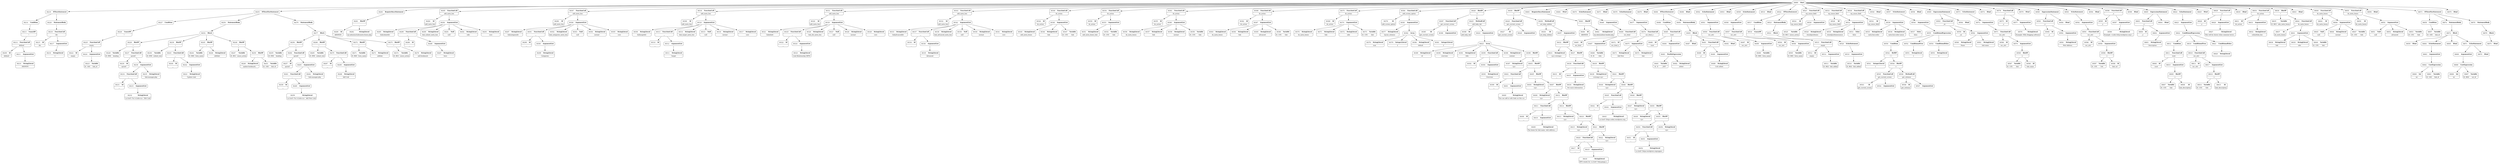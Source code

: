 digraph ast {
node [shape=none];
36209 [label=<<TABLE border='1' cellspacing='0' cellpadding='10' style='rounded' ><TR><TD border='0'>36209</TD><TD border='0'><B>Id</B></TD></TR><HR/><TR><TD border='0' cellpadding='5' colspan='2'>defined</TD></TR></TABLE>>];
36210 [label=<<TABLE border='1' cellspacing='0' cellpadding='10' style='rounded' ><TR><TD border='0'>36210</TD><TD border='0'><B>StringLiteral</B></TD></TR><HR/><TR><TD border='0' cellpadding='5' colspan='2'>ABSPATH</TD></TR></TABLE>>];
36211 [label=<<TABLE border='1' cellspacing='0' cellpadding='10' style='rounded' ><TR><TD border='0'>36211</TD><TD border='0'><B>ArgumentList</B></TD></TR></TABLE>>];
36211 -> 36210 [weight=2];
36212 [label=<<TABLE border='1' cellspacing='0' cellpadding='10' style='rounded' ><TR><TD border='0'>36212</TD><TD border='0'><B>FunctionCall</B></TD></TR><HR/><TR><TD border='0' cellpadding='5' colspan='2'>defined</TD></TR></TABLE>>];
36212 -> 36209 [weight=2];
36212 -> 36211 [weight=2];
36213 [label=<<TABLE border='1' cellspacing='0' cellpadding='10' style='rounded' ><TR><TD border='0'>36213</TD><TD border='0'><B>UnaryOP</B></TD></TR><HR/><TR><TD border='0' cellpadding='5' colspan='2'>!</TD></TR></TABLE>>];
36213 -> 36212 [weight=2];
36214 [label=<<TABLE border='1' cellspacing='0' cellpadding='10' style='rounded' ><TR><TD border='0'>36214</TD><TD border='0'><B>Condition</B></TD></TR></TABLE>>];
36214 -> 36213 [weight=2];
36215 [label=<<TABLE border='1' cellspacing='0' cellpadding='10' style='rounded' ><TR><TD border='0'>36215</TD><TD border='0'><B>Id</B></TD></TR><HR/><TR><TD border='0' cellpadding='5' colspan='2'>die</TD></TR></TABLE>>];
36216 [label=<<TABLE border='1' cellspacing='0' cellpadding='10' style='rounded' ><TR><TD border='0'>36216</TD><TD border='0'><B>StringLiteral</B></TD></TR><HR/><TR><TD border='0' cellpadding='5' colspan='2'>-1</TD></TR></TABLE>>];
36217 [label=<<TABLE border='1' cellspacing='0' cellpadding='10' style='rounded' ><TR><TD border='0'>36217</TD><TD border='0'><B>ArgumentList</B></TD></TR></TABLE>>];
36217 -> 36216 [weight=2];
36218 [label=<<TABLE border='1' cellspacing='0' cellpadding='10' style='rounded' ><TR><TD border='0'>36218</TD><TD border='0'><B>FunctionCall</B></TD></TR><HR/><TR><TD border='0' cellpadding='5' colspan='2'>die</TD></TR></TABLE>>];
36218 -> 36215 [weight=2];
36218 -> 36217 [weight=2];
36219 [label=<<TABLE border='1' cellspacing='0' cellpadding='10' style='rounded' ><TR><TD border='0'>36219</TD><TD border='0'><B>IfThenStatement</B></TD></TR></TABLE>>];
36219 -> 36214 [weight=2];
36219 -> 36220 [weight=2];
36220 [label=<<TABLE border='1' cellspacing='0' cellpadding='10' style='rounded' ><TR><TD border='0'>36220</TD><TD border='0'><B>StatementBody</B></TD></TR></TABLE>>];
36220 -> 36218 [weight=2];
36222 [label=<<TABLE border='1' cellspacing='0' cellpadding='10' style='rounded' ><TR><TD border='0'>36222</TD><TD border='0'><B>Id</B></TD></TR><HR/><TR><TD border='0' cellpadding='5' colspan='2'>empty</TD></TR></TABLE>>];
36223 [label=<<TABLE border='1' cellspacing='0' cellpadding='10' style='rounded' ><TR><TD border='0'>36223</TD><TD border='0'><B>Variable</B></TD></TR><HR/><TR><TD border='0' cellpadding='5'>(0, 140)</TD><TD border='0' cellpadding='5'>link_id</TD></TR></TABLE>>];
36224 [label=<<TABLE border='1' cellspacing='0' cellpadding='10' style='rounded' ><TR><TD border='0'>36224</TD><TD border='0'><B>ArgumentList</B></TD></TR></TABLE>>];
36224 -> 36223 [weight=2];
36225 [label=<<TABLE border='1' cellspacing='0' cellpadding='10' style='rounded' ><TR><TD border='0'>36225</TD><TD border='0'><B>FunctionCall</B></TD></TR><HR/><TR><TD border='0' cellpadding='5' colspan='2'>empty</TD></TR></TABLE>>];
36225 -> 36222 [weight=2];
36225 -> 36224 [weight=2];
36226 [label=<<TABLE border='1' cellspacing='0' cellpadding='10' style='rounded' ><TR><TD border='0'>36226</TD><TD border='0'><B>UnaryOP</B></TD></TR><HR/><TR><TD border='0' cellpadding='5' colspan='2'>!</TD></TR></TABLE>>];
36226 -> 36225 [weight=2];
36227 [label=<<TABLE border='1' cellspacing='0' cellpadding='10' style='rounded' ><TR><TD border='0'>36227</TD><TD border='0'><B>Condition</B></TD></TR></TABLE>>];
36227 -> 36226 [weight=2];
36228 [label=<<TABLE border='1' cellspacing='0' cellpadding='10' style='rounded' ><TR><TD border='0'>36228</TD><TD border='0'><B>Variable</B></TD></TR><HR/><TR><TD border='0' cellpadding='5'>(0, 858)</TD><TD border='0' cellpadding='5'>heading</TD></TR></TABLE>>];
36229 [label=<<TABLE border='1' cellspacing='0' cellpadding='10' style='rounded' ><TR><TD border='0'>36229</TD><TD border='0'><B>BinOP</B></TD></TR><HR/><TR><TD border='0' cellpadding='5' colspan='2'>=</TD></TR></TABLE>>];
36229 -> 36228 [weight=2];
36229 -> 36237 [weight=2];
36230 [label=<<TABLE border='1' cellspacing='0' cellpadding='10' style='rounded' ><TR><TD border='0'>36230</TD><TD border='0'><B>Id</B></TD></TR><HR/><TR><TD border='0' cellpadding='5' colspan='2'>sprintf</TD></TR></TABLE>>];
36231 [label=<<TABLE border='1' cellspacing='0' cellpadding='10' style='rounded' ><TR><TD border='0'>36231</TD><TD border='0'><B>Id</B></TD></TR><HR/><TR><TD border='0' cellpadding='5' colspan='2'>__</TD></TR></TABLE>>];
36232 [label=<<TABLE border='1' cellspacing='0' cellpadding='10' style='rounded' ><TR><TD border='0'>36232</TD><TD border='0'><B>StringLiteral</B></TD></TR><HR/><TR><TD border='0' cellpadding='5' colspan='2'>&lt;a href='%s'&gt;Links&lt;a&gt;  Edit Link</TD></TR></TABLE>>];
36233 [label=<<TABLE border='1' cellspacing='0' cellpadding='10' style='rounded' ><TR><TD border='0'>36233</TD><TD border='0'><B>ArgumentList</B></TD></TR></TABLE>>];
36233 -> 36232 [weight=2];
36234 [label=<<TABLE border='1' cellspacing='0' cellpadding='10' style='rounded' ><TR><TD border='0'>36234</TD><TD border='0'><B>FunctionCall</B></TD></TR><HR/><TR><TD border='0' cellpadding='5' colspan='2'>__</TD></TR></TABLE>>];
36234 -> 36231 [weight=2];
36234 -> 36233 [weight=2];
36235 [label=<<TABLE border='1' cellspacing='0' cellpadding='10' style='rounded' ><TR><TD border='0'>36235</TD><TD border='0'><B>StringLiteral</B></TD></TR><HR/><TR><TD border='0' cellpadding='5' colspan='2'>link-manager.php</TD></TR></TABLE>>];
36236 [label=<<TABLE border='1' cellspacing='0' cellpadding='10' style='rounded' ><TR><TD border='0'>36236</TD><TD border='0'><B>ArgumentList</B></TD></TR></TABLE>>];
36236 -> 36234 [weight=2];
36236 -> 36235 [weight=2];
36237 [label=<<TABLE border='1' cellspacing='0' cellpadding='10' style='rounded' ><TR><TD border='0'>36237</TD><TD border='0'><B>FunctionCall</B></TD></TR><HR/><TR><TD border='0' cellpadding='5' colspan='2'>sprintf</TD></TR></TABLE>>];
36237 -> 36230 [weight=2];
36237 -> 36236 [weight=2];
36238 [label=<<TABLE border='1' cellspacing='0' cellpadding='10' style='rounded' ><TR><TD border='0'>36238</TD><TD border='0'><B>Variable</B></TD></TR><HR/><TR><TD border='0' cellpadding='5'>(0, 859)</TD><TD border='0' cellpadding='5'>submit_text</TD></TR></TABLE>>];
36239 [label=<<TABLE border='1' cellspacing='0' cellpadding='10' style='rounded' ><TR><TD border='0'>36239</TD><TD border='0'><B>BinOP</B></TD></TR><HR/><TR><TD border='0' cellpadding='5' colspan='2'>=</TD></TR></TABLE>>];
36239 -> 36238 [weight=2];
36239 -> 36243 [weight=2];
36240 [label=<<TABLE border='1' cellspacing='0' cellpadding='10' style='rounded' ><TR><TD border='0'>36240</TD><TD border='0'><B>Id</B></TD></TR><HR/><TR><TD border='0' cellpadding='5' colspan='2'>__</TD></TR></TABLE>>];
36241 [label=<<TABLE border='1' cellspacing='0' cellpadding='10' style='rounded' ><TR><TD border='0'>36241</TD><TD border='0'><B>StringLiteral</B></TD></TR><HR/><TR><TD border='0' cellpadding='5' colspan='2'>Update Link</TD></TR></TABLE>>];
36242 [label=<<TABLE border='1' cellspacing='0' cellpadding='10' style='rounded' ><TR><TD border='0'>36242</TD><TD border='0'><B>ArgumentList</B></TD></TR></TABLE>>];
36242 -> 36241 [weight=2];
36243 [label=<<TABLE border='1' cellspacing='0' cellpadding='10' style='rounded' ><TR><TD border='0'>36243</TD><TD border='0'><B>FunctionCall</B></TD></TR><HR/><TR><TD border='0' cellpadding='5' colspan='2'>__</TD></TR></TABLE>>];
36243 -> 36240 [weight=2];
36243 -> 36242 [weight=2];
36244 [label=<<TABLE border='1' cellspacing='0' cellpadding='10' style='rounded' ><TR><TD border='0'>36244</TD><TD border='0'><B>Variable</B></TD></TR><HR/><TR><TD border='0' cellpadding='5'>(0, 860)</TD><TD border='0' cellpadding='5'>form_name</TD></TR></TABLE>>];
36245 [label=<<TABLE border='1' cellspacing='0' cellpadding='10' style='rounded' ><TR><TD border='0'>36245</TD><TD border='0'><B>BinOP</B></TD></TR><HR/><TR><TD border='0' cellpadding='5' colspan='2'>=</TD></TR></TABLE>>];
36245 -> 36244 [weight=2];
36245 -> 36246 [weight=2];
36246 [label=<<TABLE border='1' cellspacing='0' cellpadding='10' style='rounded' ><TR><TD border='0'>36246</TD><TD border='0'><B>StringLiteral</B></TD></TR><HR/><TR><TD border='0' cellpadding='5' colspan='2'>editlink</TD></TR></TABLE>>];
36247 [label=<<TABLE border='1' cellspacing='0' cellpadding='10' style='rounded' ><TR><TD border='0'>36247</TD><TD border='0'><B>Variable</B></TD></TR><HR/><TR><TD border='0' cellpadding='5'>(0, 861)</TD><TD border='0' cellpadding='5'>nonce_action</TD></TR></TABLE>>];
36248 [label=<<TABLE border='1' cellspacing='0' cellpadding='10' style='rounded' ><TR><TD border='0'>36248</TD><TD border='0'><B>BinOP</B></TD></TR><HR/><TR><TD border='0' cellpadding='5' colspan='2'>=</TD></TR></TABLE>>];
36248 -> 36247 [weight=2];
36248 -> 36250 [weight=2];
36249 [label=<<TABLE border='1' cellspacing='0' cellpadding='10' style='rounded' ><TR><TD border='0'>36249</TD><TD border='0'><B>StringLiteral</B></TD></TR><HR/><TR><TD border='0' cellpadding='5' colspan='2'>update-bookmark_</TD></TR></TABLE>>];
36250 [label=<<TABLE border='1' cellspacing='0' cellpadding='10' style='rounded' ><TR><TD border='0'>36250</TD><TD border='0'><B>BinOP</B></TD></TR><HR/><TR><TD border='0' cellpadding='5' colspan='2'>.</TD></TR></TABLE>>];
36250 -> 36249 [weight=2];
36250 -> 36251 [weight=2];
36251 [label=<<TABLE border='1' cellspacing='0' cellpadding='10' style='rounded' ><TR><TD border='0'>36251</TD><TD border='0'><B>Variable</B></TD></TR><HR/><TR><TD border='0' cellpadding='5'>(0, 140)</TD><TD border='0' cellpadding='5'>link_id</TD></TR></TABLE>>];
36252 [label=<<TABLE border='1' cellspacing='0' cellpadding='10' style='rounded' ><TR><TD border='0'>36252</TD><TD border='0'><B>Block</B></TD></TR></TABLE>>];
36252 -> 36229 [weight=2];
36252 -> 36239 [weight=2];
36252 -> 36245 [weight=2];
36252 -> 36248 [weight=2];
36253 [label=<<TABLE border='1' cellspacing='0' cellpadding='10' style='rounded' ><TR><TD border='0'>36253</TD><TD border='0'><B>IfThenElseStatement</B></TD></TR></TABLE>>];
36253 -> 36227 [weight=2];
36253 -> 36254 [weight=2];
36253 -> 36279 [weight=2];
36254 [label=<<TABLE border='1' cellspacing='0' cellpadding='10' style='rounded' ><TR><TD border='0'>36254</TD><TD border='0'><B>StatementBody</B></TD></TR></TABLE>>];
36254 -> 36252 [weight=2];
36255 [label=<<TABLE border='1' cellspacing='0' cellpadding='10' style='rounded' ><TR><TD border='0'>36255</TD><TD border='0'><B>Variable</B></TD></TR><HR/><TR><TD border='0' cellpadding='5'>(0, 858)</TD><TD border='0' cellpadding='5'>heading</TD></TR></TABLE>>];
36256 [label=<<TABLE border='1' cellspacing='0' cellpadding='10' style='rounded' ><TR><TD border='0'>36256</TD><TD border='0'><B>BinOP</B></TD></TR><HR/><TR><TD border='0' cellpadding='5' colspan='2'>=</TD></TR></TABLE>>];
36256 -> 36255 [weight=2];
36256 -> 36264 [weight=2];
36257 [label=<<TABLE border='1' cellspacing='0' cellpadding='10' style='rounded' ><TR><TD border='0'>36257</TD><TD border='0'><B>Id</B></TD></TR><HR/><TR><TD border='0' cellpadding='5' colspan='2'>sprintf</TD></TR></TABLE>>];
36258 [label=<<TABLE border='1' cellspacing='0' cellpadding='10' style='rounded' ><TR><TD border='0'>36258</TD><TD border='0'><B>Id</B></TD></TR><HR/><TR><TD border='0' cellpadding='5' colspan='2'>__</TD></TR></TABLE>>];
36259 [label=<<TABLE border='1' cellspacing='0' cellpadding='10' style='rounded' ><TR><TD border='0'>36259</TD><TD border='0'><B>StringLiteral</B></TD></TR><HR/><TR><TD border='0' cellpadding='5' colspan='2'>&lt;a href='%s'&gt;Links&lt;a&gt;  Add New Link</TD></TR></TABLE>>];
36260 [label=<<TABLE border='1' cellspacing='0' cellpadding='10' style='rounded' ><TR><TD border='0'>36260</TD><TD border='0'><B>ArgumentList</B></TD></TR></TABLE>>];
36260 -> 36259 [weight=2];
36261 [label=<<TABLE border='1' cellspacing='0' cellpadding='10' style='rounded' ><TR><TD border='0'>36261</TD><TD border='0'><B>FunctionCall</B></TD></TR><HR/><TR><TD border='0' cellpadding='5' colspan='2'>__</TD></TR></TABLE>>];
36261 -> 36258 [weight=2];
36261 -> 36260 [weight=2];
36262 [label=<<TABLE border='1' cellspacing='0' cellpadding='10' style='rounded' ><TR><TD border='0'>36262</TD><TD border='0'><B>StringLiteral</B></TD></TR><HR/><TR><TD border='0' cellpadding='5' colspan='2'>link-manager.php</TD></TR></TABLE>>];
36263 [label=<<TABLE border='1' cellspacing='0' cellpadding='10' style='rounded' ><TR><TD border='0'>36263</TD><TD border='0'><B>ArgumentList</B></TD></TR></TABLE>>];
36263 -> 36261 [weight=2];
36263 -> 36262 [weight=2];
36264 [label=<<TABLE border='1' cellspacing='0' cellpadding='10' style='rounded' ><TR><TD border='0'>36264</TD><TD border='0'><B>FunctionCall</B></TD></TR><HR/><TR><TD border='0' cellpadding='5' colspan='2'>sprintf</TD></TR></TABLE>>];
36264 -> 36257 [weight=2];
36264 -> 36263 [weight=2];
36265 [label=<<TABLE border='1' cellspacing='0' cellpadding='10' style='rounded' ><TR><TD border='0'>36265</TD><TD border='0'><B>Variable</B></TD></TR><HR/><TR><TD border='0' cellpadding='5'>(0, 859)</TD><TD border='0' cellpadding='5'>submit_text</TD></TR></TABLE>>];
36266 [label=<<TABLE border='1' cellspacing='0' cellpadding='10' style='rounded' ><TR><TD border='0'>36266</TD><TD border='0'><B>BinOP</B></TD></TR><HR/><TR><TD border='0' cellpadding='5' colspan='2'>=</TD></TR></TABLE>>];
36266 -> 36265 [weight=2];
36266 -> 36270 [weight=2];
36267 [label=<<TABLE border='1' cellspacing='0' cellpadding='10' style='rounded' ><TR><TD border='0'>36267</TD><TD border='0'><B>Id</B></TD></TR><HR/><TR><TD border='0' cellpadding='5' colspan='2'>__</TD></TR></TABLE>>];
36268 [label=<<TABLE border='1' cellspacing='0' cellpadding='10' style='rounded' ><TR><TD border='0'>36268</TD><TD border='0'><B>StringLiteral</B></TD></TR><HR/><TR><TD border='0' cellpadding='5' colspan='2'>Add Link</TD></TR></TABLE>>];
36269 [label=<<TABLE border='1' cellspacing='0' cellpadding='10' style='rounded' ><TR><TD border='0'>36269</TD><TD border='0'><B>ArgumentList</B></TD></TR></TABLE>>];
36269 -> 36268 [weight=2];
36270 [label=<<TABLE border='1' cellspacing='0' cellpadding='10' style='rounded' ><TR><TD border='0'>36270</TD><TD border='0'><B>FunctionCall</B></TD></TR><HR/><TR><TD border='0' cellpadding='5' colspan='2'>__</TD></TR></TABLE>>];
36270 -> 36267 [weight=2];
36270 -> 36269 [weight=2];
36271 [label=<<TABLE border='1' cellspacing='0' cellpadding='10' style='rounded' ><TR><TD border='0'>36271</TD><TD border='0'><B>Variable</B></TD></TR><HR/><TR><TD border='0' cellpadding='5'>(0, 860)</TD><TD border='0' cellpadding='5'>form_name</TD></TR></TABLE>>];
36272 [label=<<TABLE border='1' cellspacing='0' cellpadding='10' style='rounded' ><TR><TD border='0'>36272</TD><TD border='0'><B>BinOP</B></TD></TR><HR/><TR><TD border='0' cellpadding='5' colspan='2'>=</TD></TR></TABLE>>];
36272 -> 36271 [weight=2];
36272 -> 36273 [weight=2];
36273 [label=<<TABLE border='1' cellspacing='0' cellpadding='10' style='rounded' ><TR><TD border='0'>36273</TD><TD border='0'><B>StringLiteral</B></TD></TR><HR/><TR><TD border='0' cellpadding='5' colspan='2'>addlink</TD></TR></TABLE>>];
36274 [label=<<TABLE border='1' cellspacing='0' cellpadding='10' style='rounded' ><TR><TD border='0'>36274</TD><TD border='0'><B>Variable</B></TD></TR><HR/><TR><TD border='0' cellpadding='5'>(0, 861)</TD><TD border='0' cellpadding='5'>nonce_action</TD></TR></TABLE>>];
36275 [label=<<TABLE border='1' cellspacing='0' cellpadding='10' style='rounded' ><TR><TD border='0'>36275</TD><TD border='0'><B>BinOP</B></TD></TR><HR/><TR><TD border='0' cellpadding='5' colspan='2'>=</TD></TR></TABLE>>];
36275 -> 36274 [weight=2];
36275 -> 36276 [weight=2];
36276 [label=<<TABLE border='1' cellspacing='0' cellpadding='10' style='rounded' ><TR><TD border='0'>36276</TD><TD border='0'><B>StringLiteral</B></TD></TR><HR/><TR><TD border='0' cellpadding='5' colspan='2'>add-bookmark</TD></TR></TABLE>>];
36277 [label=<<TABLE border='1' cellspacing='0' cellpadding='10' style='rounded' ><TR><TD border='0'>36277</TD><TD border='0'><B>Block</B></TD></TR></TABLE>>];
36277 -> 36256 [weight=2];
36277 -> 36266 [weight=2];
36277 -> 36272 [weight=2];
36277 -> 36275 [weight=2];
36279 [label=<<TABLE border='1' cellspacing='0' cellpadding='10' style='rounded' ><TR><TD border='0'>36279</TD><TD border='0'><B>StatementBody</B></TD></TR></TABLE>>];
36279 -> 36277 [weight=2];
36280 [label=<<TABLE border='1' cellspacing='0' cellpadding='10' style='rounded' ><TR><TD border='0'>36280</TD><TD border='0'><B>Id</B></TD></TR><HR/><TR><TD border='0' cellpadding='5' colspan='2'>ABSPATH</TD></TR></TABLE>>];
36281 [label=<<TABLE border='1' cellspacing='0' cellpadding='10' style='rounded' ><TR><TD border='0'>36281</TD><TD border='0'><B>BinOP</B></TD></TR><HR/><TR><TD border='0' cellpadding='5' colspan='2'>.</TD></TR></TABLE>>];
36281 -> 36280 [weight=2];
36281 -> 36282 [weight=2];
36282 [label=<<TABLE border='1' cellspacing='0' cellpadding='10' style='rounded' ><TR><TD border='0'>36282</TD><TD border='0'><B>StringLiteral</B></TD></TR><HR/><TR><TD border='0' cellpadding='5' colspan='2'>wp-adminincludesmeta-boxes.php</TD></TR></TABLE>>];
36283 [label=<<TABLE border='1' cellspacing='0' cellpadding='10' style='rounded' ><TR><TD border='0'>36283</TD><TD border='0'><B>RequireOnceStatement</B></TD></TR></TABLE>>];
36283 -> 36281 [weight=2];
36284 [label=<<TABLE border='1' cellspacing='0' cellpadding='10' style='rounded' ><TR><TD border='0'>36284</TD><TD border='0'><B>Id</B></TD></TR><HR/><TR><TD border='0' cellpadding='5' colspan='2'>add_meta_box</TD></TR></TABLE>>];
36285 [label=<<TABLE border='1' cellspacing='0' cellpadding='10' style='rounded' ><TR><TD border='0'>36285</TD><TD border='0'><B>StringLiteral</B></TD></TR><HR/><TR><TD border='0' cellpadding='5' colspan='2'>linksubmitdiv</TD></TR></TABLE>>];
36286 [label=<<TABLE border='1' cellspacing='0' cellpadding='10' style='rounded' ><TR><TD border='0'>36286</TD><TD border='0'><B>Id</B></TD></TR><HR/><TR><TD border='0' cellpadding='5' colspan='2'>__</TD></TR></TABLE>>];
36287 [label=<<TABLE border='1' cellspacing='0' cellpadding='10' style='rounded' ><TR><TD border='0'>36287</TD><TD border='0'><B>StringLiteral</B></TD></TR><HR/><TR><TD border='0' cellpadding='5' colspan='2'>Save</TD></TR></TABLE>>];
36288 [label=<<TABLE border='1' cellspacing='0' cellpadding='10' style='rounded' ><TR><TD border='0'>36288</TD><TD border='0'><B>ArgumentList</B></TD></TR></TABLE>>];
36288 -> 36287 [weight=2];
36289 [label=<<TABLE border='1' cellspacing='0' cellpadding='10' style='rounded' ><TR><TD border='0'>36289</TD><TD border='0'><B>FunctionCall</B></TD></TR><HR/><TR><TD border='0' cellpadding='5' colspan='2'>__</TD></TR></TABLE>>];
36289 -> 36286 [weight=2];
36289 -> 36288 [weight=2];
36290 [label=<<TABLE border='1' cellspacing='0' cellpadding='10' style='rounded' ><TR><TD border='0'>36290</TD><TD border='0'><B>StringLiteral</B></TD></TR><HR/><TR><TD border='0' cellpadding='5' colspan='2'>link_submit_meta_box</TD></TR></TABLE>>];
36291 [label=<<TABLE border='1' cellspacing='0' cellpadding='10' style='rounded' ><TR><TD border='0'>36291</TD><TD border='0'><B>Null</B></TD></TR><HR/><TR><TD border='0' cellpadding='5' colspan='2'>null</TD></TR></TABLE>>];
36292 [label=<<TABLE border='1' cellspacing='0' cellpadding='10' style='rounded' ><TR><TD border='0'>36292</TD><TD border='0'><B>StringLiteral</B></TD></TR><HR/><TR><TD border='0' cellpadding='5' colspan='2'>side</TD></TR></TABLE>>];
36293 [label=<<TABLE border='1' cellspacing='0' cellpadding='10' style='rounded' ><TR><TD border='0'>36293</TD><TD border='0'><B>StringLiteral</B></TD></TR><HR/><TR><TD border='0' cellpadding='5' colspan='2'>core</TD></TR></TABLE>>];
36294 [label=<<TABLE border='1' cellspacing='0' cellpadding='10' style='rounded' ><TR><TD border='0'>36294</TD><TD border='0'><B>ArgumentList</B></TD></TR></TABLE>>];
36294 -> 36285 [weight=2];
36294 -> 36289 [weight=2];
36294 -> 36290 [weight=2];
36294 -> 36291 [weight=2];
36294 -> 36292 [weight=2];
36294 -> 36293 [weight=2];
36295 [label=<<TABLE border='1' cellspacing='0' cellpadding='10' style='rounded' ><TR><TD border='0'>36295</TD><TD border='0'><B>FunctionCall</B></TD></TR><HR/><TR><TD border='0' cellpadding='5' colspan='2'>add_meta_box</TD></TR></TABLE>>];
36295 -> 36284 [weight=2];
36295 -> 36294 [weight=2];
36296 [label=<<TABLE border='1' cellspacing='0' cellpadding='10' style='rounded' ><TR><TD border='0'>36296</TD><TD border='0'><B>Id</B></TD></TR><HR/><TR><TD border='0' cellpadding='5' colspan='2'>add_meta_box</TD></TR></TABLE>>];
36297 [label=<<TABLE border='1' cellspacing='0' cellpadding='10' style='rounded' ><TR><TD border='0'>36297</TD><TD border='0'><B>StringLiteral</B></TD></TR><HR/><TR><TD border='0' cellpadding='5' colspan='2'>linkcategorydiv</TD></TR></TABLE>>];
36298 [label=<<TABLE border='1' cellspacing='0' cellpadding='10' style='rounded' ><TR><TD border='0'>36298</TD><TD border='0'><B>Id</B></TD></TR><HR/><TR><TD border='0' cellpadding='5' colspan='2'>__</TD></TR></TABLE>>];
36299 [label=<<TABLE border='1' cellspacing='0' cellpadding='10' style='rounded' ><TR><TD border='0'>36299</TD><TD border='0'><B>StringLiteral</B></TD></TR><HR/><TR><TD border='0' cellpadding='5' colspan='2'>Categories</TD></TR></TABLE>>];
36300 [label=<<TABLE border='1' cellspacing='0' cellpadding='10' style='rounded' ><TR><TD border='0'>36300</TD><TD border='0'><B>ArgumentList</B></TD></TR></TABLE>>];
36300 -> 36299 [weight=2];
36301 [label=<<TABLE border='1' cellspacing='0' cellpadding='10' style='rounded' ><TR><TD border='0'>36301</TD><TD border='0'><B>FunctionCall</B></TD></TR><HR/><TR><TD border='0' cellpadding='5' colspan='2'>__</TD></TR></TABLE>>];
36301 -> 36298 [weight=2];
36301 -> 36300 [weight=2];
36302 [label=<<TABLE border='1' cellspacing='0' cellpadding='10' style='rounded' ><TR><TD border='0'>36302</TD><TD border='0'><B>StringLiteral</B></TD></TR><HR/><TR><TD border='0' cellpadding='5' colspan='2'>link_categories_meta_box</TD></TR></TABLE>>];
36303 [label=<<TABLE border='1' cellspacing='0' cellpadding='10' style='rounded' ><TR><TD border='0'>36303</TD><TD border='0'><B>Null</B></TD></TR><HR/><TR><TD border='0' cellpadding='5' colspan='2'>null</TD></TR></TABLE>>];
36304 [label=<<TABLE border='1' cellspacing='0' cellpadding='10' style='rounded' ><TR><TD border='0'>36304</TD><TD border='0'><B>StringLiteral</B></TD></TR><HR/><TR><TD border='0' cellpadding='5' colspan='2'>normal</TD></TR></TABLE>>];
36305 [label=<<TABLE border='1' cellspacing='0' cellpadding='10' style='rounded' ><TR><TD border='0'>36305</TD><TD border='0'><B>StringLiteral</B></TD></TR><HR/><TR><TD border='0' cellpadding='5' colspan='2'>core</TD></TR></TABLE>>];
36306 [label=<<TABLE border='1' cellspacing='0' cellpadding='10' style='rounded' ><TR><TD border='0'>36306</TD><TD border='0'><B>ArgumentList</B></TD></TR></TABLE>>];
36306 -> 36297 [weight=2];
36306 -> 36301 [weight=2];
36306 -> 36302 [weight=2];
36306 -> 36303 [weight=2];
36306 -> 36304 [weight=2];
36306 -> 36305 [weight=2];
36307 [label=<<TABLE border='1' cellspacing='0' cellpadding='10' style='rounded' ><TR><TD border='0'>36307</TD><TD border='0'><B>FunctionCall</B></TD></TR><HR/><TR><TD border='0' cellpadding='5' colspan='2'>add_meta_box</TD></TR></TABLE>>];
36307 -> 36296 [weight=2];
36307 -> 36306 [weight=2];
36308 [label=<<TABLE border='1' cellspacing='0' cellpadding='10' style='rounded' ><TR><TD border='0'>36308</TD><TD border='0'><B>Id</B></TD></TR><HR/><TR><TD border='0' cellpadding='5' colspan='2'>add_meta_box</TD></TR></TABLE>>];
36309 [label=<<TABLE border='1' cellspacing='0' cellpadding='10' style='rounded' ><TR><TD border='0'>36309</TD><TD border='0'><B>StringLiteral</B></TD></TR><HR/><TR><TD border='0' cellpadding='5' colspan='2'>linktargetdiv</TD></TR></TABLE>>];
36310 [label=<<TABLE border='1' cellspacing='0' cellpadding='10' style='rounded' ><TR><TD border='0'>36310</TD><TD border='0'><B>Id</B></TD></TR><HR/><TR><TD border='0' cellpadding='5' colspan='2'>__</TD></TR></TABLE>>];
36311 [label=<<TABLE border='1' cellspacing='0' cellpadding='10' style='rounded' ><TR><TD border='0'>36311</TD><TD border='0'><B>StringLiteral</B></TD></TR><HR/><TR><TD border='0' cellpadding='5' colspan='2'>Target</TD></TR></TABLE>>];
36312 [label=<<TABLE border='1' cellspacing='0' cellpadding='10' style='rounded' ><TR><TD border='0'>36312</TD><TD border='0'><B>ArgumentList</B></TD></TR></TABLE>>];
36312 -> 36311 [weight=2];
36313 [label=<<TABLE border='1' cellspacing='0' cellpadding='10' style='rounded' ><TR><TD border='0'>36313</TD><TD border='0'><B>FunctionCall</B></TD></TR><HR/><TR><TD border='0' cellpadding='5' colspan='2'>__</TD></TR></TABLE>>];
36313 -> 36310 [weight=2];
36313 -> 36312 [weight=2];
36314 [label=<<TABLE border='1' cellspacing='0' cellpadding='10' style='rounded' ><TR><TD border='0'>36314</TD><TD border='0'><B>StringLiteral</B></TD></TR><HR/><TR><TD border='0' cellpadding='5' colspan='2'>link_target_meta_box</TD></TR></TABLE>>];
36315 [label=<<TABLE border='1' cellspacing='0' cellpadding='10' style='rounded' ><TR><TD border='0'>36315</TD><TD border='0'><B>Null</B></TD></TR><HR/><TR><TD border='0' cellpadding='5' colspan='2'>null</TD></TR></TABLE>>];
36316 [label=<<TABLE border='1' cellspacing='0' cellpadding='10' style='rounded' ><TR><TD border='0'>36316</TD><TD border='0'><B>StringLiteral</B></TD></TR><HR/><TR><TD border='0' cellpadding='5' colspan='2'>normal</TD></TR></TABLE>>];
36317 [label=<<TABLE border='1' cellspacing='0' cellpadding='10' style='rounded' ><TR><TD border='0'>36317</TD><TD border='0'><B>StringLiteral</B></TD></TR><HR/><TR><TD border='0' cellpadding='5' colspan='2'>core</TD></TR></TABLE>>];
36318 [label=<<TABLE border='1' cellspacing='0' cellpadding='10' style='rounded' ><TR><TD border='0'>36318</TD><TD border='0'><B>ArgumentList</B></TD></TR></TABLE>>];
36318 -> 36309 [weight=2];
36318 -> 36313 [weight=2];
36318 -> 36314 [weight=2];
36318 -> 36315 [weight=2];
36318 -> 36316 [weight=2];
36318 -> 36317 [weight=2];
36319 [label=<<TABLE border='1' cellspacing='0' cellpadding='10' style='rounded' ><TR><TD border='0'>36319</TD><TD border='0'><B>FunctionCall</B></TD></TR><HR/><TR><TD border='0' cellpadding='5' colspan='2'>add_meta_box</TD></TR></TABLE>>];
36319 -> 36308 [weight=2];
36319 -> 36318 [weight=2];
36320 [label=<<TABLE border='1' cellspacing='0' cellpadding='10' style='rounded' ><TR><TD border='0'>36320</TD><TD border='0'><B>Id</B></TD></TR><HR/><TR><TD border='0' cellpadding='5' colspan='2'>add_meta_box</TD></TR></TABLE>>];
36321 [label=<<TABLE border='1' cellspacing='0' cellpadding='10' style='rounded' ><TR><TD border='0'>36321</TD><TD border='0'><B>StringLiteral</B></TD></TR><HR/><TR><TD border='0' cellpadding='5' colspan='2'>linkxfndiv</TD></TR></TABLE>>];
36322 [label=<<TABLE border='1' cellspacing='0' cellpadding='10' style='rounded' ><TR><TD border='0'>36322</TD><TD border='0'><B>Id</B></TD></TR><HR/><TR><TD border='0' cellpadding='5' colspan='2'>__</TD></TR></TABLE>>];
36323 [label=<<TABLE border='1' cellspacing='0' cellpadding='10' style='rounded' ><TR><TD border='0'>36323</TD><TD border='0'><B>StringLiteral</B></TD></TR><HR/><TR><TD border='0' cellpadding='5' colspan='2'>Link Relationship (XFN)</TD></TR></TABLE>>];
36324 [label=<<TABLE border='1' cellspacing='0' cellpadding='10' style='rounded' ><TR><TD border='0'>36324</TD><TD border='0'><B>ArgumentList</B></TD></TR></TABLE>>];
36324 -> 36323 [weight=2];
36325 [label=<<TABLE border='1' cellspacing='0' cellpadding='10' style='rounded' ><TR><TD border='0'>36325</TD><TD border='0'><B>FunctionCall</B></TD></TR><HR/><TR><TD border='0' cellpadding='5' colspan='2'>__</TD></TR></TABLE>>];
36325 -> 36322 [weight=2];
36325 -> 36324 [weight=2];
36326 [label=<<TABLE border='1' cellspacing='0' cellpadding='10' style='rounded' ><TR><TD border='0'>36326</TD><TD border='0'><B>StringLiteral</B></TD></TR><HR/><TR><TD border='0' cellpadding='5' colspan='2'>link_xfn_meta_box</TD></TR></TABLE>>];
36327 [label=<<TABLE border='1' cellspacing='0' cellpadding='10' style='rounded' ><TR><TD border='0'>36327</TD><TD border='0'><B>Null</B></TD></TR><HR/><TR><TD border='0' cellpadding='5' colspan='2'>null</TD></TR></TABLE>>];
36328 [label=<<TABLE border='1' cellspacing='0' cellpadding='10' style='rounded' ><TR><TD border='0'>36328</TD><TD border='0'><B>StringLiteral</B></TD></TR><HR/><TR><TD border='0' cellpadding='5' colspan='2'>normal</TD></TR></TABLE>>];
36329 [label=<<TABLE border='1' cellspacing='0' cellpadding='10' style='rounded' ><TR><TD border='0'>36329</TD><TD border='0'><B>StringLiteral</B></TD></TR><HR/><TR><TD border='0' cellpadding='5' colspan='2'>core</TD></TR></TABLE>>];
36330 [label=<<TABLE border='1' cellspacing='0' cellpadding='10' style='rounded' ><TR><TD border='0'>36330</TD><TD border='0'><B>ArgumentList</B></TD></TR></TABLE>>];
36330 -> 36321 [weight=2];
36330 -> 36325 [weight=2];
36330 -> 36326 [weight=2];
36330 -> 36327 [weight=2];
36330 -> 36328 [weight=2];
36330 -> 36329 [weight=2];
36331 [label=<<TABLE border='1' cellspacing='0' cellpadding='10' style='rounded' ><TR><TD border='0'>36331</TD><TD border='0'><B>FunctionCall</B></TD></TR><HR/><TR><TD border='0' cellpadding='5' colspan='2'>add_meta_box</TD></TR></TABLE>>];
36331 -> 36320 [weight=2];
36331 -> 36330 [weight=2];
36332 [label=<<TABLE border='1' cellspacing='0' cellpadding='10' style='rounded' ><TR><TD border='0'>36332</TD><TD border='0'><B>Id</B></TD></TR><HR/><TR><TD border='0' cellpadding='5' colspan='2'>add_meta_box</TD></TR></TABLE>>];
36333 [label=<<TABLE border='1' cellspacing='0' cellpadding='10' style='rounded' ><TR><TD border='0'>36333</TD><TD border='0'><B>StringLiteral</B></TD></TR><HR/><TR><TD border='0' cellpadding='5' colspan='2'>linkadvanceddiv</TD></TR></TABLE>>];
36334 [label=<<TABLE border='1' cellspacing='0' cellpadding='10' style='rounded' ><TR><TD border='0'>36334</TD><TD border='0'><B>Id</B></TD></TR><HR/><TR><TD border='0' cellpadding='5' colspan='2'>__</TD></TR></TABLE>>];
36335 [label=<<TABLE border='1' cellspacing='0' cellpadding='10' style='rounded' ><TR><TD border='0'>36335</TD><TD border='0'><B>StringLiteral</B></TD></TR><HR/><TR><TD border='0' cellpadding='5' colspan='2'>Advanced</TD></TR></TABLE>>];
36336 [label=<<TABLE border='1' cellspacing='0' cellpadding='10' style='rounded' ><TR><TD border='0'>36336</TD><TD border='0'><B>ArgumentList</B></TD></TR></TABLE>>];
36336 -> 36335 [weight=2];
36337 [label=<<TABLE border='1' cellspacing='0' cellpadding='10' style='rounded' ><TR><TD border='0'>36337</TD><TD border='0'><B>FunctionCall</B></TD></TR><HR/><TR><TD border='0' cellpadding='5' colspan='2'>__</TD></TR></TABLE>>];
36337 -> 36334 [weight=2];
36337 -> 36336 [weight=2];
36338 [label=<<TABLE border='1' cellspacing='0' cellpadding='10' style='rounded' ><TR><TD border='0'>36338</TD><TD border='0'><B>StringLiteral</B></TD></TR><HR/><TR><TD border='0' cellpadding='5' colspan='2'>link_advanced_meta_box</TD></TR></TABLE>>];
36339 [label=<<TABLE border='1' cellspacing='0' cellpadding='10' style='rounded' ><TR><TD border='0'>36339</TD><TD border='0'><B>Null</B></TD></TR><HR/><TR><TD border='0' cellpadding='5' colspan='2'>null</TD></TR></TABLE>>];
36340 [label=<<TABLE border='1' cellspacing='0' cellpadding='10' style='rounded' ><TR><TD border='0'>36340</TD><TD border='0'><B>StringLiteral</B></TD></TR><HR/><TR><TD border='0' cellpadding='5' colspan='2'>normal</TD></TR></TABLE>>];
36341 [label=<<TABLE border='1' cellspacing='0' cellpadding='10' style='rounded' ><TR><TD border='0'>36341</TD><TD border='0'><B>StringLiteral</B></TD></TR><HR/><TR><TD border='0' cellpadding='5' colspan='2'>core</TD></TR></TABLE>>];
36342 [label=<<TABLE border='1' cellspacing='0' cellpadding='10' style='rounded' ><TR><TD border='0'>36342</TD><TD border='0'><B>ArgumentList</B></TD></TR></TABLE>>];
36342 -> 36333 [weight=2];
36342 -> 36337 [weight=2];
36342 -> 36338 [weight=2];
36342 -> 36339 [weight=2];
36342 -> 36340 [weight=2];
36342 -> 36341 [weight=2];
36343 [label=<<TABLE border='1' cellspacing='0' cellpadding='10' style='rounded' ><TR><TD border='0'>36343</TD><TD border='0'><B>FunctionCall</B></TD></TR><HR/><TR><TD border='0' cellpadding='5' colspan='2'>add_meta_box</TD></TR></TABLE>>];
36343 -> 36332 [weight=2];
36343 -> 36342 [weight=2];
36344 [label=<<TABLE border='1' cellspacing='0' cellpadding='10' style='rounded' ><TR><TD border='0'>36344</TD><TD border='0'><B>Id</B></TD></TR><HR/><TR><TD border='0' cellpadding='5' colspan='2'>do_action</TD></TR></TABLE>>];
36345 [label=<<TABLE border='1' cellspacing='0' cellpadding='10' style='rounded' ><TR><TD border='0'>36345</TD><TD border='0'><B>StringLiteral</B></TD></TR><HR/><TR><TD border='0' cellpadding='5' colspan='2'>add_meta_boxes</TD></TR></TABLE>>];
36346 [label=<<TABLE border='1' cellspacing='0' cellpadding='10' style='rounded' ><TR><TD border='0'>36346</TD><TD border='0'><B>StringLiteral</B></TD></TR><HR/><TR><TD border='0' cellpadding='5' colspan='2'>link</TD></TR></TABLE>>];
36347 [label=<<TABLE border='1' cellspacing='0' cellpadding='10' style='rounded' ><TR><TD border='0'>36347</TD><TD border='0'><B>Variable</B></TD></TR><HR/><TR><TD border='0' cellpadding='5'>(0, 135)</TD><TD border='0' cellpadding='5'>link</TD></TR></TABLE>>];
36348 [label=<<TABLE border='1' cellspacing='0' cellpadding='10' style='rounded' ><TR><TD border='0'>36348</TD><TD border='0'><B>ArgumentList</B></TD></TR></TABLE>>];
36348 -> 36345 [weight=2];
36348 -> 36346 [weight=2];
36348 -> 36347 [weight=2];
36349 [label=<<TABLE border='1' cellspacing='0' cellpadding='10' style='rounded' ><TR><TD border='0'>36349</TD><TD border='0'><B>FunctionCall</B></TD></TR><HR/><TR><TD border='0' cellpadding='5' colspan='2'>do_action</TD></TR></TABLE>>];
36349 -> 36344 [weight=2];
36349 -> 36348 [weight=2];
36350 [label=<<TABLE border='1' cellspacing='0' cellpadding='10' style='rounded' ><TR><TD border='0'>36350</TD><TD border='0'><B>Id</B></TD></TR><HR/><TR><TD border='0' cellpadding='5' colspan='2'>do_action</TD></TR></TABLE>>];
36351 [label=<<TABLE border='1' cellspacing='0' cellpadding='10' style='rounded' ><TR><TD border='0'>36351</TD><TD border='0'><B>StringLiteral</B></TD></TR><HR/><TR><TD border='0' cellpadding='5' colspan='2'>add_meta_boxes_link</TD></TR></TABLE>>];
36352 [label=<<TABLE border='1' cellspacing='0' cellpadding='10' style='rounded' ><TR><TD border='0'>36352</TD><TD border='0'><B>Variable</B></TD></TR><HR/><TR><TD border='0' cellpadding='5'>(0, 135)</TD><TD border='0' cellpadding='5'>link</TD></TR></TABLE>>];
36353 [label=<<TABLE border='1' cellspacing='0' cellpadding='10' style='rounded' ><TR><TD border='0'>36353</TD><TD border='0'><B>ArgumentList</B></TD></TR></TABLE>>];
36353 -> 36351 [weight=2];
36353 -> 36352 [weight=2];
36354 [label=<<TABLE border='1' cellspacing='0' cellpadding='10' style='rounded' ><TR><TD border='0'>36354</TD><TD border='0'><B>FunctionCall</B></TD></TR><HR/><TR><TD border='0' cellpadding='5' colspan='2'>do_action</TD></TR></TABLE>>];
36354 -> 36350 [weight=2];
36354 -> 36353 [weight=2];
36355 [label=<<TABLE border='1' cellspacing='0' cellpadding='10' style='rounded' ><TR><TD border='0'>36355</TD><TD border='0'><B>Id</B></TD></TR><HR/><TR><TD border='0' cellpadding='5' colspan='2'>do_action</TD></TR></TABLE>>];
36356 [label=<<TABLE border='1' cellspacing='0' cellpadding='10' style='rounded' ><TR><TD border='0'>36356</TD><TD border='0'><B>StringLiteral</B></TD></TR><HR/><TR><TD border='0' cellpadding='5' colspan='2'>do_meta_boxes</TD></TR></TABLE>>];
36357 [label=<<TABLE border='1' cellspacing='0' cellpadding='10' style='rounded' ><TR><TD border='0'>36357</TD><TD border='0'><B>StringLiteral</B></TD></TR><HR/><TR><TD border='0' cellpadding='5' colspan='2'>link</TD></TR></TABLE>>];
36358 [label=<<TABLE border='1' cellspacing='0' cellpadding='10' style='rounded' ><TR><TD border='0'>36358</TD><TD border='0'><B>StringLiteral</B></TD></TR><HR/><TR><TD border='0' cellpadding='5' colspan='2'>normal</TD></TR></TABLE>>];
36359 [label=<<TABLE border='1' cellspacing='0' cellpadding='10' style='rounded' ><TR><TD border='0'>36359</TD><TD border='0'><B>Variable</B></TD></TR><HR/><TR><TD border='0' cellpadding='5'>(0, 135)</TD><TD border='0' cellpadding='5'>link</TD></TR></TABLE>>];
36360 [label=<<TABLE border='1' cellspacing='0' cellpadding='10' style='rounded' ><TR><TD border='0'>36360</TD><TD border='0'><B>ArgumentList</B></TD></TR></TABLE>>];
36360 -> 36356 [weight=2];
36360 -> 36357 [weight=2];
36360 -> 36358 [weight=2];
36360 -> 36359 [weight=2];
36361 [label=<<TABLE border='1' cellspacing='0' cellpadding='10' style='rounded' ><TR><TD border='0'>36361</TD><TD border='0'><B>FunctionCall</B></TD></TR><HR/><TR><TD border='0' cellpadding='5' colspan='2'>do_action</TD></TR></TABLE>>];
36361 -> 36355 [weight=2];
36361 -> 36360 [weight=2];
36362 [label=<<TABLE border='1' cellspacing='0' cellpadding='10' style='rounded' ><TR><TD border='0'>36362</TD><TD border='0'><B>Id</B></TD></TR><HR/><TR><TD border='0' cellpadding='5' colspan='2'>do_action</TD></TR></TABLE>>];
36363 [label=<<TABLE border='1' cellspacing='0' cellpadding='10' style='rounded' ><TR><TD border='0'>36363</TD><TD border='0'><B>StringLiteral</B></TD></TR><HR/><TR><TD border='0' cellpadding='5' colspan='2'>do_meta_boxes</TD></TR></TABLE>>];
36364 [label=<<TABLE border='1' cellspacing='0' cellpadding='10' style='rounded' ><TR><TD border='0'>36364</TD><TD border='0'><B>StringLiteral</B></TD></TR><HR/><TR><TD border='0' cellpadding='5' colspan='2'>link</TD></TR></TABLE>>];
36365 [label=<<TABLE border='1' cellspacing='0' cellpadding='10' style='rounded' ><TR><TD border='0'>36365</TD><TD border='0'><B>StringLiteral</B></TD></TR><HR/><TR><TD border='0' cellpadding='5' colspan='2'>advanced</TD></TR></TABLE>>];
36366 [label=<<TABLE border='1' cellspacing='0' cellpadding='10' style='rounded' ><TR><TD border='0'>36366</TD><TD border='0'><B>Variable</B></TD></TR><HR/><TR><TD border='0' cellpadding='5'>(0, 135)</TD><TD border='0' cellpadding='5'>link</TD></TR></TABLE>>];
36367 [label=<<TABLE border='1' cellspacing='0' cellpadding='10' style='rounded' ><TR><TD border='0'>36367</TD><TD border='0'><B>ArgumentList</B></TD></TR></TABLE>>];
36367 -> 36363 [weight=2];
36367 -> 36364 [weight=2];
36367 -> 36365 [weight=2];
36367 -> 36366 [weight=2];
36368 [label=<<TABLE border='1' cellspacing='0' cellpadding='10' style='rounded' ><TR><TD border='0'>36368</TD><TD border='0'><B>FunctionCall</B></TD></TR><HR/><TR><TD border='0' cellpadding='5' colspan='2'>do_action</TD></TR></TABLE>>];
36368 -> 36362 [weight=2];
36368 -> 36367 [weight=2];
36369 [label=<<TABLE border='1' cellspacing='0' cellpadding='10' style='rounded' ><TR><TD border='0'>36369</TD><TD border='0'><B>Id</B></TD></TR><HR/><TR><TD border='0' cellpadding='5' colspan='2'>do_action</TD></TR></TABLE>>];
36370 [label=<<TABLE border='1' cellspacing='0' cellpadding='10' style='rounded' ><TR><TD border='0'>36370</TD><TD border='0'><B>StringLiteral</B></TD></TR><HR/><TR><TD border='0' cellpadding='5' colspan='2'>do_meta_boxes</TD></TR></TABLE>>];
36371 [label=<<TABLE border='1' cellspacing='0' cellpadding='10' style='rounded' ><TR><TD border='0'>36371</TD><TD border='0'><B>StringLiteral</B></TD></TR><HR/><TR><TD border='0' cellpadding='5' colspan='2'>link</TD></TR></TABLE>>];
36372 [label=<<TABLE border='1' cellspacing='0' cellpadding='10' style='rounded' ><TR><TD border='0'>36372</TD><TD border='0'><B>StringLiteral</B></TD></TR><HR/><TR><TD border='0' cellpadding='5' colspan='2'>side</TD></TR></TABLE>>];
36373 [label=<<TABLE border='1' cellspacing='0' cellpadding='10' style='rounded' ><TR><TD border='0'>36373</TD><TD border='0'><B>Variable</B></TD></TR><HR/><TR><TD border='0' cellpadding='5'>(0, 135)</TD><TD border='0' cellpadding='5'>link</TD></TR></TABLE>>];
36374 [label=<<TABLE border='1' cellspacing='0' cellpadding='10' style='rounded' ><TR><TD border='0'>36374</TD><TD border='0'><B>ArgumentList</B></TD></TR></TABLE>>];
36374 -> 36370 [weight=2];
36374 -> 36371 [weight=2];
36374 -> 36372 [weight=2];
36374 -> 36373 [weight=2];
36375 [label=<<TABLE border='1' cellspacing='0' cellpadding='10' style='rounded' ><TR><TD border='0'>36375</TD><TD border='0'><B>FunctionCall</B></TD></TR><HR/><TR><TD border='0' cellpadding='5' colspan='2'>do_action</TD></TR></TABLE>>];
36375 -> 36369 [weight=2];
36375 -> 36374 [weight=2];
36376 [label=<<TABLE border='1' cellspacing='0' cellpadding='10' style='rounded' ><TR><TD border='0'>36376</TD><TD border='0'><B>Id</B></TD></TR><HR/><TR><TD border='0' cellpadding='5' colspan='2'>add_screen_option</TD></TR></TABLE>>];
36377 [label=<<TABLE border='1' cellspacing='0' cellpadding='10' style='rounded' ><TR><TD border='0'>36377</TD><TD border='0'><B>StringLiteral</B></TD></TR><HR/><TR><TD border='0' cellpadding='5' colspan='2'>layout_columns</TD></TR></TABLE>>];
36378 [label=<<TABLE border='1' cellspacing='0' cellpadding='10' style='rounded' ><TR><TD border='0'>36378</TD><TD border='0'><B>StringLiteral</B></TD></TR><HR/><TR><TD border='0' cellpadding='5' colspan='2'>max</TD></TR></TABLE>>];
36379 [label=<<TABLE border='1' cellspacing='0' cellpadding='10' style='rounded' ><TR><TD border='0'>36379</TD><TD border='0'><B>IntegerLiteral</B></TD></TR><HR/><TR><TD border='0' cellpadding='5' colspan='2'>2</TD></TR></TABLE>>];
36380 [label=<<TABLE border='1' cellspacing='0' cellpadding='10' style='rounded' ><TR><TD border='0'>36380</TD><TD border='0'><B>StringLiteral</B></TD></TR><HR/><TR><TD border='0' cellpadding='5' colspan='2'>default</TD></TR></TABLE>>];
36381 [label=<<TABLE border='1' cellspacing='0' cellpadding='10' style='rounded' ><TR><TD border='0'>36381</TD><TD border='0'><B>IntegerLiteral</B></TD></TR><HR/><TR><TD border='0' cellpadding='5' colspan='2'>2</TD></TR></TABLE>>];
36382 [label=<<TABLE border='1' cellspacing='0' cellpadding='10' style='rounded' ><TR><TD border='0'>36382</TD><TD border='0'><B>Array</B></TD></TR></TABLE>>];
36382 -> 36378 [weight=2];
36382 -> 36379 [weight=2];
36382 -> 36380 [weight=2];
36382 -> 36381 [weight=2];
36383 [label=<<TABLE border='1' cellspacing='0' cellpadding='10' style='rounded' ><TR><TD border='0'>36383</TD><TD border='0'><B>ArgumentList</B></TD></TR></TABLE>>];
36383 -> 36377 [weight=2];
36383 -> 36382 [weight=2];
36384 [label=<<TABLE border='1' cellspacing='0' cellpadding='10' style='rounded' ><TR><TD border='0'>36384</TD><TD border='0'><B>FunctionCall</B></TD></TR><HR/><TR><TD border='0' cellpadding='5' colspan='2'>add_screen_option</TD></TR></TABLE>>];
36384 -> 36376 [weight=2];
36384 -> 36383 [weight=2];
36385 [label=<<TABLE border='1' cellspacing='0' cellpadding='10' style='rounded' ><TR><TD border='0'>36385</TD><TD border='0'><B>Id</B></TD></TR><HR/><TR><TD border='0' cellpadding='5' colspan='2'>get_current_screen</TD></TR></TABLE>>];
36386 [label=<<TABLE border='1' cellspacing='0' cellpadding='10' style='rounded' ><TR><TD border='0'>36386</TD><TD border='0'><B>ArgumentList</B></TD></TR></TABLE>>];
36387 [label=<<TABLE border='1' cellspacing='0' cellpadding='10' style='rounded' ><TR><TD border='0'>36387</TD><TD border='0'><B>FunctionCall</B></TD></TR><HR/><TR><TD border='0' cellpadding='5' colspan='2'>get_current_screen</TD></TR></TABLE>>];
36387 -> 36385 [weight=2];
36387 -> 36386 [weight=2];
36388 [label=<<TABLE border='1' cellspacing='0' cellpadding='10' style='rounded' ><TR><TD border='0'>36388</TD><TD border='0'><B>Id</B></TD></TR><HR/><TR><TD border='0' cellpadding='5' colspan='2'>add_help_tab</TD></TR></TABLE>>];
36389 [label=<<TABLE border='1' cellspacing='0' cellpadding='10' style='rounded' ><TR><TD border='0'>36389</TD><TD border='0'><B>StringLiteral</B></TD></TR><HR/><TR><TD border='0' cellpadding='5' colspan='2'>id</TD></TR></TABLE>>];
36390 [label=<<TABLE border='1' cellspacing='0' cellpadding='10' style='rounded' ><TR><TD border='0'>36390</TD><TD border='0'><B>StringLiteral</B></TD></TR><HR/><TR><TD border='0' cellpadding='5' colspan='2'>overview</TD></TR></TABLE>>];
36391 [label=<<TABLE border='1' cellspacing='0' cellpadding='10' style='rounded' ><TR><TD border='0'>36391</TD><TD border='0'><B>StringLiteral</B></TD></TR><HR/><TR><TD border='0' cellpadding='5' colspan='2'>title</TD></TR></TABLE>>];
36392 [label=<<TABLE border='1' cellspacing='0' cellpadding='10' style='rounded' ><TR><TD border='0'>36392</TD><TD border='0'><B>Id</B></TD></TR><HR/><TR><TD border='0' cellpadding='5' colspan='2'>__</TD></TR></TABLE>>];
36393 [label=<<TABLE border='1' cellspacing='0' cellpadding='10' style='rounded' ><TR><TD border='0'>36393</TD><TD border='0'><B>StringLiteral</B></TD></TR><HR/><TR><TD border='0' cellpadding='5' colspan='2'>Overview</TD></TR></TABLE>>];
36394 [label=<<TABLE border='1' cellspacing='0' cellpadding='10' style='rounded' ><TR><TD border='0'>36394</TD><TD border='0'><B>ArgumentList</B></TD></TR></TABLE>>];
36394 -> 36393 [weight=2];
36395 [label=<<TABLE border='1' cellspacing='0' cellpadding='10' style='rounded' ><TR><TD border='0'>36395</TD><TD border='0'><B>FunctionCall</B></TD></TR><HR/><TR><TD border='0' cellpadding='5' colspan='2'>__</TD></TR></TABLE>>];
36395 -> 36392 [weight=2];
36395 -> 36394 [weight=2];
36396 [label=<<TABLE border='1' cellspacing='0' cellpadding='10' style='rounded' ><TR><TD border='0'>36396</TD><TD border='0'><B>StringLiteral</B></TD></TR><HR/><TR><TD border='0' cellpadding='5' colspan='2'>content</TD></TR></TABLE>>];
36397 [label=<<TABLE border='1' cellspacing='0' cellpadding='10' style='rounded' ><TR><TD border='0'>36397</TD><TD border='0'><B>StringLiteral</B></TD></TR><HR/><TR><TD border='0' cellpadding='5' colspan='2'>&lt;p&gt;</TD></TR></TABLE>>];
36398 [label=<<TABLE border='1' cellspacing='0' cellpadding='10' style='rounded' ><TR><TD border='0'>36398</TD><TD border='0'><B>BinOP</B></TD></TR><HR/><TR><TD border='0' cellpadding='5' colspan='2'>.</TD></TR></TABLE>>];
36398 -> 36397 [weight=2];
36398 -> 36403 [weight=2];
36399 [label=<<TABLE border='1' cellspacing='0' cellpadding='10' style='rounded' ><TR><TD border='0'>36399</TD><TD border='0'><B>Id</B></TD></TR><HR/><TR><TD border='0' cellpadding='5' colspan='2'>__</TD></TR></TABLE>>];
36400 [label=<<TABLE border='1' cellspacing='0' cellpadding='10' style='rounded' ><TR><TD border='0'>36400</TD><TD border='0'><B>StringLiteral</B></TD></TR><HR/><TR><TD border='0' cellpadding='5' colspan='2'>You can add or edit links on this scr...</TD></TR></TABLE>>];
36401 [label=<<TABLE border='1' cellspacing='0' cellpadding='10' style='rounded' ><TR><TD border='0'>36401</TD><TD border='0'><B>ArgumentList</B></TD></TR></TABLE>>];
36401 -> 36400 [weight=2];
36402 [label=<<TABLE border='1' cellspacing='0' cellpadding='10' style='rounded' ><TR><TD border='0'>36402</TD><TD border='0'><B>FunctionCall</B></TD></TR><HR/><TR><TD border='0' cellpadding='5' colspan='2'>__</TD></TR></TABLE>>];
36402 -> 36399 [weight=2];
36402 -> 36401 [weight=2];
36403 [label=<<TABLE border='1' cellspacing='0' cellpadding='10' style='rounded' ><TR><TD border='0'>36403</TD><TD border='0'><B>BinOP</B></TD></TR><HR/><TR><TD border='0' cellpadding='5' colspan='2'>.</TD></TR></TABLE>>];
36403 -> 36402 [weight=2];
36403 -> 36405 [weight=2];
36404 [label=<<TABLE border='1' cellspacing='0' cellpadding='10' style='rounded' ><TR><TD border='0'>36404</TD><TD border='0'><B>StringLiteral</B></TD></TR><HR/><TR><TD border='0' cellpadding='5' colspan='2'>&lt;p&gt;</TD></TR></TABLE>>];
36405 [label=<<TABLE border='1' cellspacing='0' cellpadding='10' style='rounded' ><TR><TD border='0'>36405</TD><TD border='0'><B>BinOP</B></TD></TR><HR/><TR><TD border='0' cellpadding='5' colspan='2'>.</TD></TR></TABLE>>];
36405 -> 36404 [weight=2];
36405 -> 36407 [weight=2];
36406 [label=<<TABLE border='1' cellspacing='0' cellpadding='10' style='rounded' ><TR><TD border='0'>36406</TD><TD border='0'><B>StringLiteral</B></TD></TR><HR/><TR><TD border='0' cellpadding='5' colspan='2'>&lt;p&gt;</TD></TR></TABLE>>];
36407 [label=<<TABLE border='1' cellspacing='0' cellpadding='10' style='rounded' ><TR><TD border='0'>36407</TD><TD border='0'><B>BinOP</B></TD></TR><HR/><TR><TD border='0' cellpadding='5' colspan='2'>.</TD></TR></TABLE>>];
36407 -> 36406 [weight=2];
36407 -> 36412 [weight=2];
36408 [label=<<TABLE border='1' cellspacing='0' cellpadding='10' style='rounded' ><TR><TD border='0'>36408</TD><TD border='0'><B>Id</B></TD></TR><HR/><TR><TD border='0' cellpadding='5' colspan='2'>__</TD></TR></TABLE>>];
36409 [label=<<TABLE border='1' cellspacing='0' cellpadding='10' style='rounded' ><TR><TD border='0'>36409</TD><TD border='0'><B>StringLiteral</B></TD></TR><HR/><TR><TD border='0' cellpadding='5' colspan='2'>The boxes for link name, web address,...</TD></TR></TABLE>>];
36410 [label=<<TABLE border='1' cellspacing='0' cellpadding='10' style='rounded' ><TR><TD border='0'>36410</TD><TD border='0'><B>ArgumentList</B></TD></TR></TABLE>>];
36410 -> 36409 [weight=2];
36411 [label=<<TABLE border='1' cellspacing='0' cellpadding='10' style='rounded' ><TR><TD border='0'>36411</TD><TD border='0'><B>FunctionCall</B></TD></TR><HR/><TR><TD border='0' cellpadding='5' colspan='2'>__</TD></TR></TABLE>>];
36411 -> 36408 [weight=2];
36411 -> 36410 [weight=2];
36412 [label=<<TABLE border='1' cellspacing='0' cellpadding='10' style='rounded' ><TR><TD border='0'>36412</TD><TD border='0'><B>BinOP</B></TD></TR><HR/><TR><TD border='0' cellpadding='5' colspan='2'>.</TD></TR></TABLE>>];
36412 -> 36411 [weight=2];
36412 -> 36414 [weight=2];
36413 [label=<<TABLE border='1' cellspacing='0' cellpadding='10' style='rounded' ><TR><TD border='0'>36413</TD><TD border='0'><B>StringLiteral</B></TD></TR><HR/><TR><TD border='0' cellpadding='5' colspan='2'>&lt;p&gt;</TD></TR></TABLE>>];
36414 [label=<<TABLE border='1' cellspacing='0' cellpadding='10' style='rounded' ><TR><TD border='0'>36414</TD><TD border='0'><B>BinOP</B></TD></TR><HR/><TR><TD border='0' cellpadding='5' colspan='2'>.</TD></TR></TABLE>>];
36414 -> 36413 [weight=2];
36414 -> 36416 [weight=2];
36415 [label=<<TABLE border='1' cellspacing='0' cellpadding='10' style='rounded' ><TR><TD border='0'>36415</TD><TD border='0'><B>StringLiteral</B></TD></TR><HR/><TR><TD border='0' cellpadding='5' colspan='2'>&lt;p&gt;</TD></TR></TABLE>>];
36416 [label=<<TABLE border='1' cellspacing='0' cellpadding='10' style='rounded' ><TR><TD border='0'>36416</TD><TD border='0'><B>BinOP</B></TD></TR><HR/><TR><TD border='0' cellpadding='5' colspan='2'>.</TD></TR></TABLE>>];
36416 -> 36415 [weight=2];
36416 -> 36421 [weight=2];
36417 [label=<<TABLE border='1' cellspacing='0' cellpadding='10' style='rounded' ><TR><TD border='0'>36417</TD><TD border='0'><B>Id</B></TD></TR><HR/><TR><TD border='0' cellpadding='5' colspan='2'>__</TD></TR></TABLE>>];
36418 [label=<<TABLE border='1' cellspacing='0' cellpadding='10' style='rounded' ><TR><TD border='0'>36418</TD><TD border='0'><B>StringLiteral</B></TD></TR><HR/><TR><TD border='0' cellpadding='5' colspan='2'>XFN stands for &lt;a href='http:gmpg.o...</TD></TR></TABLE>>];
36419 [label=<<TABLE border='1' cellspacing='0' cellpadding='10' style='rounded' ><TR><TD border='0'>36419</TD><TD border='0'><B>ArgumentList</B></TD></TR></TABLE>>];
36419 -> 36418 [weight=2];
36420 [label=<<TABLE border='1' cellspacing='0' cellpadding='10' style='rounded' ><TR><TD border='0'>36420</TD><TD border='0'><B>FunctionCall</B></TD></TR><HR/><TR><TD border='0' cellpadding='5' colspan='2'>__</TD></TR></TABLE>>];
36420 -> 36417 [weight=2];
36420 -> 36419 [weight=2];
36421 [label=<<TABLE border='1' cellspacing='0' cellpadding='10' style='rounded' ><TR><TD border='0'>36421</TD><TD border='0'><B>BinOP</B></TD></TR><HR/><TR><TD border='0' cellpadding='5' colspan='2'>.</TD></TR></TABLE>>];
36421 -> 36420 [weight=2];
36421 -> 36422 [weight=2];
36422 [label=<<TABLE border='1' cellspacing='0' cellpadding='10' style='rounded' ><TR><TD border='0'>36422</TD><TD border='0'><B>StringLiteral</B></TD></TR><HR/><TR><TD border='0' cellpadding='5' colspan='2'>&lt;p&gt;</TD></TR></TABLE>>];
36423 [label=<<TABLE border='1' cellspacing='0' cellpadding='10' style='rounded' ><TR><TD border='0'>36423</TD><TD border='0'><B>Array</B></TD></TR></TABLE>>];
36423 -> 36389 [weight=2];
36423 -> 36390 [weight=2];
36423 -> 36391 [weight=2];
36423 -> 36395 [weight=2];
36423 -> 36396 [weight=2];
36423 -> 36398 [weight=2];
36424 [label=<<TABLE border='1' cellspacing='0' cellpadding='10' style='rounded' ><TR><TD border='0'>36424</TD><TD border='0'><B>ArgumentList</B></TD></TR></TABLE>>];
36424 -> 36423 [weight=2];
36425 [label=<<TABLE border='1' cellspacing='0' cellpadding='10' style='rounded' ><TR><TD border='0'>36425</TD><TD border='0'><B>MethodCall</B></TD></TR><HR/><TR><TD border='0' cellpadding='5' colspan='2'>add_help_tab</TD></TR></TABLE>>];
36425 -> 36388 [weight=2];
36425 -> 36424 [weight=2];
36426 [label=<<TABLE border='1' cellspacing='0' cellpadding='10' style='rounded' ><TR><TD border='0'>36426</TD><TD border='0'><B>BinOP</B></TD></TR><HR/><TR><TD border='0' cellpadding='5' colspan='2'>-&gt;</TD></TR></TABLE>>];
36426 -> 36387 [weight=2];
36426 -> 36425 [weight=2];
36427 [label=<<TABLE border='1' cellspacing='0' cellpadding='10' style='rounded' ><TR><TD border='0'>36427</TD><TD border='0'><B>Id</B></TD></TR><HR/><TR><TD border='0' cellpadding='5' colspan='2'>get_current_screen</TD></TR></TABLE>>];
36428 [label=<<TABLE border='1' cellspacing='0' cellpadding='10' style='rounded' ><TR><TD border='0'>36428</TD><TD border='0'><B>ArgumentList</B></TD></TR></TABLE>>];
36429 [label=<<TABLE border='1' cellspacing='0' cellpadding='10' style='rounded' ><TR><TD border='0'>36429</TD><TD border='0'><B>FunctionCall</B></TD></TR><HR/><TR><TD border='0' cellpadding='5' colspan='2'>get_current_screen</TD></TR></TABLE>>];
36429 -> 36427 [weight=2];
36429 -> 36428 [weight=2];
36430 [label=<<TABLE border='1' cellspacing='0' cellpadding='10' style='rounded' ><TR><TD border='0'>36430</TD><TD border='0'><B>Id</B></TD></TR><HR/><TR><TD border='0' cellpadding='5' colspan='2'>set_help_sidebar</TD></TR></TABLE>>];
36431 [label=<<TABLE border='1' cellspacing='0' cellpadding='10' style='rounded' ><TR><TD border='0'>36431</TD><TD border='0'><B>StringLiteral</B></TD></TR><HR/><TR><TD border='0' cellpadding='5' colspan='2'>&lt;p&gt;&lt;strong&gt;</TD></TR></TABLE>>];
36432 [label=<<TABLE border='1' cellspacing='0' cellpadding='10' style='rounded' ><TR><TD border='0'>36432</TD><TD border='0'><B>BinOP</B></TD></TR><HR/><TR><TD border='0' cellpadding='5' colspan='2'>.</TD></TR></TABLE>>];
36432 -> 36431 [weight=2];
36432 -> 36437 [weight=2];
36433 [label=<<TABLE border='1' cellspacing='0' cellpadding='10' style='rounded' ><TR><TD border='0'>36433</TD><TD border='0'><B>Id</B></TD></TR><HR/><TR><TD border='0' cellpadding='5' colspan='2'>__</TD></TR></TABLE>>];
36434 [label=<<TABLE border='1' cellspacing='0' cellpadding='10' style='rounded' ><TR><TD border='0'>36434</TD><TD border='0'><B>StringLiteral</B></TD></TR><HR/><TR><TD border='0' cellpadding='5' colspan='2'>For more information:</TD></TR></TABLE>>];
36435 [label=<<TABLE border='1' cellspacing='0' cellpadding='10' style='rounded' ><TR><TD border='0'>36435</TD><TD border='0'><B>ArgumentList</B></TD></TR></TABLE>>];
36435 -> 36434 [weight=2];
36436 [label=<<TABLE border='1' cellspacing='0' cellpadding='10' style='rounded' ><TR><TD border='0'>36436</TD><TD border='0'><B>FunctionCall</B></TD></TR><HR/><TR><TD border='0' cellpadding='5' colspan='2'>__</TD></TR></TABLE>>];
36436 -> 36433 [weight=2];
36436 -> 36435 [weight=2];
36437 [label=<<TABLE border='1' cellspacing='0' cellpadding='10' style='rounded' ><TR><TD border='0'>36437</TD><TD border='0'><B>BinOP</B></TD></TR><HR/><TR><TD border='0' cellpadding='5' colspan='2'>.</TD></TR></TABLE>>];
36437 -> 36436 [weight=2];
36437 -> 36439 [weight=2];
36438 [label=<<TABLE border='1' cellspacing='0' cellpadding='10' style='rounded' ><TR><TD border='0'>36438</TD><TD border='0'><B>StringLiteral</B></TD></TR><HR/><TR><TD border='0' cellpadding='5' colspan='2'>&lt;strong&gt;&lt;p&gt;</TD></TR></TABLE>>];
36439 [label=<<TABLE border='1' cellspacing='0' cellpadding='10' style='rounded' ><TR><TD border='0'>36439</TD><TD border='0'><B>BinOP</B></TD></TR><HR/><TR><TD border='0' cellpadding='5' colspan='2'>.</TD></TR></TABLE>>];
36439 -> 36438 [weight=2];
36439 -> 36441 [weight=2];
36440 [label=<<TABLE border='1' cellspacing='0' cellpadding='10' style='rounded' ><TR><TD border='0'>36440</TD><TD border='0'><B>StringLiteral</B></TD></TR><HR/><TR><TD border='0' cellpadding='5' colspan='2'>&lt;p&gt;</TD></TR></TABLE>>];
36441 [label=<<TABLE border='1' cellspacing='0' cellpadding='10' style='rounded' ><TR><TD border='0'>36441</TD><TD border='0'><B>BinOP</B></TD></TR><HR/><TR><TD border='0' cellpadding='5' colspan='2'>.</TD></TR></TABLE>>];
36441 -> 36440 [weight=2];
36441 -> 36446 [weight=2];
36442 [label=<<TABLE border='1' cellspacing='0' cellpadding='10' style='rounded' ><TR><TD border='0'>36442</TD><TD border='0'><B>Id</B></TD></TR><HR/><TR><TD border='0' cellpadding='5' colspan='2'>__</TD></TR></TABLE>>];
36443 [label=<<TABLE border='1' cellspacing='0' cellpadding='10' style='rounded' ><TR><TD border='0'>36443</TD><TD border='0'><B>StringLiteral</B></TD></TR><HR/><TR><TD border='0' cellpadding='5' colspan='2'>&lt;a href='https:codex.wordpress.org...</TD></TR></TABLE>>];
36444 [label=<<TABLE border='1' cellspacing='0' cellpadding='10' style='rounded' ><TR><TD border='0'>36444</TD><TD border='0'><B>ArgumentList</B></TD></TR></TABLE>>];
36444 -> 36443 [weight=2];
36445 [label=<<TABLE border='1' cellspacing='0' cellpadding='10' style='rounded' ><TR><TD border='0'>36445</TD><TD border='0'><B>FunctionCall</B></TD></TR><HR/><TR><TD border='0' cellpadding='5' colspan='2'>__</TD></TR></TABLE>>];
36445 -> 36442 [weight=2];
36445 -> 36444 [weight=2];
36446 [label=<<TABLE border='1' cellspacing='0' cellpadding='10' style='rounded' ><TR><TD border='0'>36446</TD><TD border='0'><B>BinOP</B></TD></TR><HR/><TR><TD border='0' cellpadding='5' colspan='2'>.</TD></TR></TABLE>>];
36446 -> 36445 [weight=2];
36446 -> 36448 [weight=2];
36447 [label=<<TABLE border='1' cellspacing='0' cellpadding='10' style='rounded' ><TR><TD border='0'>36447</TD><TD border='0'><B>StringLiteral</B></TD></TR><HR/><TR><TD border='0' cellpadding='5' colspan='2'>&lt;p&gt;</TD></TR></TABLE>>];
36448 [label=<<TABLE border='1' cellspacing='0' cellpadding='10' style='rounded' ><TR><TD border='0'>36448</TD><TD border='0'><B>BinOP</B></TD></TR><HR/><TR><TD border='0' cellpadding='5' colspan='2'>.</TD></TR></TABLE>>];
36448 -> 36447 [weight=2];
36448 -> 36450 [weight=2];
36449 [label=<<TABLE border='1' cellspacing='0' cellpadding='10' style='rounded' ><TR><TD border='0'>36449</TD><TD border='0'><B>StringLiteral</B></TD></TR><HR/><TR><TD border='0' cellpadding='5' colspan='2'>&lt;p&gt;</TD></TR></TABLE>>];
36450 [label=<<TABLE border='1' cellspacing='0' cellpadding='10' style='rounded' ><TR><TD border='0'>36450</TD><TD border='0'><B>BinOP</B></TD></TR><HR/><TR><TD border='0' cellpadding='5' colspan='2'>.</TD></TR></TABLE>>];
36450 -> 36449 [weight=2];
36450 -> 36455 [weight=2];
36451 [label=<<TABLE border='1' cellspacing='0' cellpadding='10' style='rounded' ><TR><TD border='0'>36451</TD><TD border='0'><B>Id</B></TD></TR><HR/><TR><TD border='0' cellpadding='5' colspan='2'>__</TD></TR></TABLE>>];
36452 [label=<<TABLE border='1' cellspacing='0' cellpadding='10' style='rounded' ><TR><TD border='0'>36452</TD><TD border='0'><B>StringLiteral</B></TD></TR><HR/><TR><TD border='0' cellpadding='5' colspan='2'>&lt;a href='https:wordpress.orgsuppor...</TD></TR></TABLE>>];
36453 [label=<<TABLE border='1' cellspacing='0' cellpadding='10' style='rounded' ><TR><TD border='0'>36453</TD><TD border='0'><B>ArgumentList</B></TD></TR></TABLE>>];
36453 -> 36452 [weight=2];
36454 [label=<<TABLE border='1' cellspacing='0' cellpadding='10' style='rounded' ><TR><TD border='0'>36454</TD><TD border='0'><B>FunctionCall</B></TD></TR><HR/><TR><TD border='0' cellpadding='5' colspan='2'>__</TD></TR></TABLE>>];
36454 -> 36451 [weight=2];
36454 -> 36453 [weight=2];
36455 [label=<<TABLE border='1' cellspacing='0' cellpadding='10' style='rounded' ><TR><TD border='0'>36455</TD><TD border='0'><B>BinOP</B></TD></TR><HR/><TR><TD border='0' cellpadding='5' colspan='2'>.</TD></TR></TABLE>>];
36455 -> 36454 [weight=2];
36455 -> 36456 [weight=2];
36456 [label=<<TABLE border='1' cellspacing='0' cellpadding='10' style='rounded' ><TR><TD border='0'>36456</TD><TD border='0'><B>StringLiteral</B></TD></TR><HR/><TR><TD border='0' cellpadding='5' colspan='2'>&lt;p&gt;</TD></TR></TABLE>>];
36457 [label=<<TABLE border='1' cellspacing='0' cellpadding='10' style='rounded' ><TR><TD border='0'>36457</TD><TD border='0'><B>ArgumentList</B></TD></TR></TABLE>>];
36457 -> 36432 [weight=2];
36458 [label=<<TABLE border='1' cellspacing='0' cellpadding='10' style='rounded' ><TR><TD border='0'>36458</TD><TD border='0'><B>MethodCall</B></TD></TR><HR/><TR><TD border='0' cellpadding='5' colspan='2'>set_help_sidebar</TD></TR></TABLE>>];
36458 -> 36430 [weight=2];
36458 -> 36457 [weight=2];
36459 [label=<<TABLE border='1' cellspacing='0' cellpadding='10' style='rounded' ><TR><TD border='0'>36459</TD><TD border='0'><B>BinOP</B></TD></TR><HR/><TR><TD border='0' cellpadding='5' colspan='2'>-&gt;</TD></TR></TABLE>>];
36459 -> 36429 [weight=2];
36459 -> 36458 [weight=2];
36460 [label=<<TABLE border='1' cellspacing='0' cellpadding='10' style='rounded' ><TR><TD border='0'>36460</TD><TD border='0'><B>Id</B></TD></TR><HR/><TR><TD border='0' cellpadding='5' colspan='2'>ABSPATH</TD></TR></TABLE>>];
36461 [label=<<TABLE border='1' cellspacing='0' cellpadding='10' style='rounded' ><TR><TD border='0'>36461</TD><TD border='0'><B>BinOP</B></TD></TR><HR/><TR><TD border='0' cellpadding='5' colspan='2'>.</TD></TR></TABLE>>];
36461 -> 36460 [weight=2];
36461 -> 36462 [weight=2];
36462 [label=<<TABLE border='1' cellspacing='0' cellpadding='10' style='rounded' ><TR><TD border='0'>36462</TD><TD border='0'><B>StringLiteral</B></TD></TR><HR/><TR><TD border='0' cellpadding='5' colspan='2'>wp-adminadmin-header.php</TD></TR></TABLE>>];
36463 [label=<<TABLE border='1' cellspacing='0' cellpadding='10' style='rounded' ><TR><TD border='0'>36463</TD><TD border='0'><B>RequireOnceStatement</B></TD></TR></TABLE>>];
36463 -> 36461 [weight=2];
36464 [label=<<TABLE border='1' cellspacing='0' cellpadding='10' style='rounded' ><TR><TD border='0'>36464</TD><TD border='0'><B>Html</B></TD></TR></TABLE>>];
36465 [label=<<TABLE border='1' cellspacing='0' cellpadding='10' style='rounded' ><TR><TD border='0'>36465</TD><TD border='0'><B>Id</B></TD></TR><HR/><TR><TD border='0' cellpadding='5' colspan='2'>esc_html</TD></TR></TABLE>>];
36466 [label=<<TABLE border='1' cellspacing='0' cellpadding='10' style='rounded' ><TR><TD border='0'>36466</TD><TD border='0'><B>Variable</B></TD></TR><HR/><TR><TD border='0' cellpadding='5'>(0, 8)</TD><TD border='0' cellpadding='5'>title</TD></TR></TABLE>>];
36467 [label=<<TABLE border='1' cellspacing='0' cellpadding='10' style='rounded' ><TR><TD border='0'>36467</TD><TD border='0'><B>ArgumentList</B></TD></TR></TABLE>>];
36467 -> 36466 [weight=2];
36468 [label=<<TABLE border='1' cellspacing='0' cellpadding='10' style='rounded' ><TR><TD border='0'>36468</TD><TD border='0'><B>FunctionCall</B></TD></TR><HR/><TR><TD border='0' cellpadding='5' colspan='2'>esc_html</TD></TR></TABLE>>];
36468 -> 36465 [weight=2];
36468 -> 36467 [weight=2];
36469 [label=<<TABLE border='1' cellspacing='0' cellpadding='10' style='rounded' ><TR><TD border='0'>36469</TD><TD border='0'><B>ArgumentList</B></TD></TR></TABLE>>];
36469 -> 36468 [weight=2];
36470 [label=<<TABLE border='1' cellspacing='0' cellpadding='10' style='rounded' ><TR><TD border='0'>36470</TD><TD border='0'><B>EchoStatement</B></TD></TR></TABLE>>];
36470 -> 36469 [weight=2];
36471 [label=<<TABLE border='1' cellspacing='0' cellpadding='10' style='rounded' ><TR><TD border='0'>36471</TD><TD border='0'><B>Html</B></TD></TR></TABLE>>];
36472 [label=<<TABLE border='1' cellspacing='0' cellpadding='10' style='rounded' ><TR><TD border='0'>36472</TD><TD border='0'><B>Id</B></TD></TR><HR/><TR><TD border='0' cellpadding='5' colspan='2'>esc_html_x</TD></TR></TABLE>>];
36473 [label=<<TABLE border='1' cellspacing='0' cellpadding='10' style='rounded' ><TR><TD border='0'>36473</TD><TD border='0'><B>StringLiteral</B></TD></TR><HR/><TR><TD border='0' cellpadding='5' colspan='2'>Add New</TD></TR></TABLE>>];
36474 [label=<<TABLE border='1' cellspacing='0' cellpadding='10' style='rounded' ><TR><TD border='0'>36474</TD><TD border='0'><B>StringLiteral</B></TD></TR><HR/><TR><TD border='0' cellpadding='5' colspan='2'>link</TD></TR></TABLE>>];
36475 [label=<<TABLE border='1' cellspacing='0' cellpadding='10' style='rounded' ><TR><TD border='0'>36475</TD><TD border='0'><B>ArgumentList</B></TD></TR></TABLE>>];
36475 -> 36473 [weight=2];
36475 -> 36474 [weight=2];
36476 [label=<<TABLE border='1' cellspacing='0' cellpadding='10' style='rounded' ><TR><TD border='0'>36476</TD><TD border='0'><B>FunctionCall</B></TD></TR><HR/><TR><TD border='0' cellpadding='5' colspan='2'>esc_html_x</TD></TR></TABLE>>];
36476 -> 36472 [weight=2];
36476 -> 36475 [weight=2];
36477 [label=<<TABLE border='1' cellspacing='0' cellpadding='10' style='rounded' ><TR><TD border='0'>36477</TD><TD border='0'><B>ArgumentList</B></TD></TR></TABLE>>];
36477 -> 36476 [weight=2];
36478 [label=<<TABLE border='1' cellspacing='0' cellpadding='10' style='rounded' ><TR><TD border='0'>36478</TD><TD border='0'><B>EchoStatement</B></TD></TR></TABLE>>];
36478 -> 36477 [weight=2];
36479 [label=<<TABLE border='1' cellspacing='0' cellpadding='10' style='rounded' ><TR><TD border='0'>36479</TD><TD border='0'><B>Html</B></TD></TR></TABLE>>];
36480 [label=<<TABLE border='1' cellspacing='0' cellpadding='10' style='rounded' ><TR><TD border='0'>36480</TD><TD border='0'><B>Id</B></TD></TR><HR/><TR><TD border='0' cellpadding='5' colspan='2'>isset</TD></TR></TABLE>>];
36481 [label=<<TABLE border='1' cellspacing='0' cellpadding='10' style='rounded' ><TR><TD border='0'>36481</TD><TD border='0'><B>Variable</B></TD></TR><HR/><TR><TD border='0' cellpadding='5'>(0, 3)</TD><TD border='0' cellpadding='5'>_GET</TD></TR></TABLE>>];
36482 [label=<<TABLE border='1' cellspacing='0' cellpadding='10' style='rounded' ><TR><TD border='0'>36482</TD><TD border='0'><B>StringLiteral</B></TD></TR><HR/><TR><TD border='0' cellpadding='5' colspan='2'>added</TD></TR></TABLE>>];
36483 [label=<<TABLE border='1' cellspacing='0' cellpadding='10' style='rounded' ><TR><TD border='0'>36483</TD><TD border='0'><B>PostfixExpression</B></TD></TR></TABLE>>];
36483 -> 36481 [weight=2];
36483 -> 36482 [weight=2];
36484 [label=<<TABLE border='1' cellspacing='0' cellpadding='10' style='rounded' ><TR><TD border='0'>36484</TD><TD border='0'><B>ArgumentList</B></TD></TR></TABLE>>];
36484 -> 36483 [weight=2];
36485 [label=<<TABLE border='1' cellspacing='0' cellpadding='10' style='rounded' ><TR><TD border='0'>36485</TD><TD border='0'><B>FunctionCall</B></TD></TR><HR/><TR><TD border='0' cellpadding='5' colspan='2'>isset</TD></TR></TABLE>>];
36485 -> 36480 [weight=2];
36485 -> 36484 [weight=2];
36486 [label=<<TABLE border='1' cellspacing='0' cellpadding='10' style='rounded' ><TR><TD border='0'>36486</TD><TD border='0'><B>Condition</B></TD></TR></TABLE>>];
36486 -> 36485 [weight=2];
36487 [label=<<TABLE border='1' cellspacing='0' cellpadding='10' style='rounded' ><TR><TD border='0'>36487</TD><TD border='0'><B>Html</B></TD></TR></TABLE>>];
36488 [label=<<TABLE border='1' cellspacing='0' cellpadding='10' style='rounded' ><TR><TD border='0'>36488</TD><TD border='0'><B>Id</B></TD></TR><HR/><TR><TD border='0' cellpadding='5' colspan='2'>_e</TD></TR></TABLE>>];
36489 [label=<<TABLE border='1' cellspacing='0' cellpadding='10' style='rounded' ><TR><TD border='0'>36489</TD><TD border='0'><B>StringLiteral</B></TD></TR><HR/><TR><TD border='0' cellpadding='5' colspan='2'>Link added.</TD></TR></TABLE>>];
36490 [label=<<TABLE border='1' cellspacing='0' cellpadding='10' style='rounded' ><TR><TD border='0'>36490</TD><TD border='0'><B>ArgumentList</B></TD></TR></TABLE>>];
36490 -> 36489 [weight=2];
36491 [label=<<TABLE border='1' cellspacing='0' cellpadding='10' style='rounded' ><TR><TD border='0'>36491</TD><TD border='0'><B>FunctionCall</B></TD></TR><HR/><TR><TD border='0' cellpadding='5' colspan='2'>_e</TD></TR></TABLE>>];
36491 -> 36488 [weight=2];
36491 -> 36490 [weight=2];
36492 [label=<<TABLE border='1' cellspacing='0' cellpadding='10' style='rounded' ><TR><TD border='0'>36492</TD><TD border='0'><B>Html</B></TD></TR></TABLE>>];
36493 [label=<<TABLE border='1' cellspacing='0' cellpadding='10' style='rounded' ><TR><TD border='0'>36493</TD><TD border='0'><B>Block</B></TD></TR></TABLE>>];
36493 -> 36487 [weight=2];
36493 -> 36491 [weight=2];
36493 -> 36492 [weight=2];
36494 [label=<<TABLE border='1' cellspacing='0' cellpadding='10' style='rounded' ><TR><TD border='0'>36494</TD><TD border='0'><B>IfThenStatement</B></TD></TR></TABLE>>];
36494 -> 36486 [weight=2];
36494 -> 36495 [weight=2];
36495 [label=<<TABLE border='1' cellspacing='0' cellpadding='10' style='rounded' ><TR><TD border='0'>36495</TD><TD border='0'><B>StatementBody</B></TD></TR></TABLE>>];
36495 -> 36493 [weight=2];
36496 [label=<<TABLE border='1' cellspacing='0' cellpadding='10' style='rounded' ><TR><TD border='0'>36496</TD><TD border='0'><B>Html</B></TD></TR></TABLE>>];
36497 [label=<<TABLE border='1' cellspacing='0' cellpadding='10' style='rounded' ><TR><TD border='0'>36497</TD><TD border='0'><B>Id</B></TD></TR><HR/><TR><TD border='0' cellpadding='5' colspan='2'>esc_attr</TD></TR></TABLE>>];
36498 [label=<<TABLE border='1' cellspacing='0' cellpadding='10' style='rounded' ><TR><TD border='0'>36498</TD><TD border='0'><B>Variable</B></TD></TR><HR/><TR><TD border='0' cellpadding='5'>(0, 860)</TD><TD border='0' cellpadding='5'>form_name</TD></TR></TABLE>>];
36499 [label=<<TABLE border='1' cellspacing='0' cellpadding='10' style='rounded' ><TR><TD border='0'>36499</TD><TD border='0'><B>ArgumentList</B></TD></TR></TABLE>>];
36499 -> 36498 [weight=2];
36500 [label=<<TABLE border='1' cellspacing='0' cellpadding='10' style='rounded' ><TR><TD border='0'>36500</TD><TD border='0'><B>FunctionCall</B></TD></TR><HR/><TR><TD border='0' cellpadding='5' colspan='2'>esc_attr</TD></TR></TABLE>>];
36500 -> 36497 [weight=2];
36500 -> 36499 [weight=2];
36501 [label=<<TABLE border='1' cellspacing='0' cellpadding='10' style='rounded' ><TR><TD border='0'>36501</TD><TD border='0'><B>ArgumentList</B></TD></TR></TABLE>>];
36501 -> 36500 [weight=2];
36502 [label=<<TABLE border='1' cellspacing='0' cellpadding='10' style='rounded' ><TR><TD border='0'>36502</TD><TD border='0'><B>EchoStatement</B></TD></TR></TABLE>>];
36502 -> 36501 [weight=2];
36503 [label=<<TABLE border='1' cellspacing='0' cellpadding='10' style='rounded' ><TR><TD border='0'>36503</TD><TD border='0'><B>Html</B></TD></TR></TABLE>>];
36504 [label=<<TABLE border='1' cellspacing='0' cellpadding='10' style='rounded' ><TR><TD border='0'>36504</TD><TD border='0'><B>Id</B></TD></TR><HR/><TR><TD border='0' cellpadding='5' colspan='2'>esc_attr</TD></TR></TABLE>>];
36505 [label=<<TABLE border='1' cellspacing='0' cellpadding='10' style='rounded' ><TR><TD border='0'>36505</TD><TD border='0'><B>Variable</B></TD></TR><HR/><TR><TD border='0' cellpadding='5'>(0, 860)</TD><TD border='0' cellpadding='5'>form_name</TD></TR></TABLE>>];
36506 [label=<<TABLE border='1' cellspacing='0' cellpadding='10' style='rounded' ><TR><TD border='0'>36506</TD><TD border='0'><B>ArgumentList</B></TD></TR></TABLE>>];
36506 -> 36505 [weight=2];
36507 [label=<<TABLE border='1' cellspacing='0' cellpadding='10' style='rounded' ><TR><TD border='0'>36507</TD><TD border='0'><B>FunctionCall</B></TD></TR><HR/><TR><TD border='0' cellpadding='5' colspan='2'>esc_attr</TD></TR></TABLE>>];
36507 -> 36504 [weight=2];
36507 -> 36506 [weight=2];
36508 [label=<<TABLE border='1' cellspacing='0' cellpadding='10' style='rounded' ><TR><TD border='0'>36508</TD><TD border='0'><B>ArgumentList</B></TD></TR></TABLE>>];
36508 -> 36507 [weight=2];
36509 [label=<<TABLE border='1' cellspacing='0' cellpadding='10' style='rounded' ><TR><TD border='0'>36509</TD><TD border='0'><B>EchoStatement</B></TD></TR></TABLE>>];
36509 -> 36508 [weight=2];
36510 [label=<<TABLE border='1' cellspacing='0' cellpadding='10' style='rounded' ><TR><TD border='0'>36510</TD><TD border='0'><B>Html</B></TD></TR></TABLE>>];
36512 [label=<<TABLE border='1' cellspacing='0' cellpadding='10' style='rounded' ><TR><TD border='0'>36512</TD><TD border='0'><B>Id</B></TD></TR><HR/><TR><TD border='0' cellpadding='5' colspan='2'>empty</TD></TR></TABLE>>];
36513 [label=<<TABLE border='1' cellspacing='0' cellpadding='10' style='rounded' ><TR><TD border='0'>36513</TD><TD border='0'><B>Variable</B></TD></TR><HR/><TR><TD border='0' cellpadding='5'>(0, 862)</TD><TD border='0' cellpadding='5'>link_added</TD></TR></TABLE>>];
36514 [label=<<TABLE border='1' cellspacing='0' cellpadding='10' style='rounded' ><TR><TD border='0'>36514</TD><TD border='0'><B>ArgumentList</B></TD></TR></TABLE>>];
36514 -> 36513 [weight=2];
36515 [label=<<TABLE border='1' cellspacing='0' cellpadding='10' style='rounded' ><TR><TD border='0'>36515</TD><TD border='0'><B>FunctionCall</B></TD></TR><HR/><TR><TD border='0' cellpadding='5' colspan='2'>empty</TD></TR></TABLE>>];
36515 -> 36512 [weight=2];
36515 -> 36514 [weight=2];
36516 [label=<<TABLE border='1' cellspacing='0' cellpadding='10' style='rounded' ><TR><TD border='0'>36516</TD><TD border='0'><B>UnaryOP</B></TD></TR><HR/><TR><TD border='0' cellpadding='5' colspan='2'>!</TD></TR></TABLE>>];
36516 -> 36515 [weight=2];
36517 [label=<<TABLE border='1' cellspacing='0' cellpadding='10' style='rounded' ><TR><TD border='0'>36517</TD><TD border='0'><B>Condition</B></TD></TR></TABLE>>];
36517 -> 36516 [weight=2];
36518 [label=<<TABLE border='1' cellspacing='0' cellpadding='10' style='rounded' ><TR><TD border='0'>36518</TD><TD border='0'><B>Variable</B></TD></TR><HR/><TR><TD border='0' cellpadding='5'>(0, 862)</TD><TD border='0' cellpadding='5'>link_added</TD></TR></TABLE>>];
36519 [label=<<TABLE border='1' cellspacing='0' cellpadding='10' style='rounded' ><TR><TD border='0'>36519</TD><TD border='0'><B>ArgumentList</B></TD></TR></TABLE>>];
36519 -> 36518 [weight=2];
36520 [label=<<TABLE border='1' cellspacing='0' cellpadding='10' style='rounded' ><TR><TD border='0'>36520</TD><TD border='0'><B>EchoStatement</B></TD></TR></TABLE>>];
36520 -> 36519 [weight=2];
36521 [label=<<TABLE border='1' cellspacing='0' cellpadding='10' style='rounded' ><TR><TD border='0'>36521</TD><TD border='0'><B>Block</B></TD></TR></TABLE>>];
36521 -> 36520 [weight=2];
36522 [label=<<TABLE border='1' cellspacing='0' cellpadding='10' style='rounded' ><TR><TD border='0'>36522</TD><TD border='0'><B>IfThenStatement</B></TD></TR></TABLE>>];
36522 -> 36517 [weight=2];
36522 -> 36523 [weight=2];
36523 [label=<<TABLE border='1' cellspacing='0' cellpadding='10' style='rounded' ><TR><TD border='0'>36523</TD><TD border='0'><B>StatementBody</B></TD></TR></TABLE>>];
36523 -> 36521 [weight=2];
36524 [label=<<TABLE border='1' cellspacing='0' cellpadding='10' style='rounded' ><TR><TD border='0'>36524</TD><TD border='0'><B>Id</B></TD></TR><HR/><TR><TD border='0' cellpadding='5' colspan='2'>wp_nonce_field</TD></TR></TABLE>>];
36525 [label=<<TABLE border='1' cellspacing='0' cellpadding='10' style='rounded' ><TR><TD border='0'>36525</TD><TD border='0'><B>Variable</B></TD></TR><HR/><TR><TD border='0' cellpadding='5'>(0, 861)</TD><TD border='0' cellpadding='5'>nonce_action</TD></TR></TABLE>>];
36526 [label=<<TABLE border='1' cellspacing='0' cellpadding='10' style='rounded' ><TR><TD border='0'>36526</TD><TD border='0'><B>ArgumentList</B></TD></TR></TABLE>>];
36526 -> 36525 [weight=2];
36527 [label=<<TABLE border='1' cellspacing='0' cellpadding='10' style='rounded' ><TR><TD border='0'>36527</TD><TD border='0'><B>FunctionCall</B></TD></TR><HR/><TR><TD border='0' cellpadding='5' colspan='2'>wp_nonce_field</TD></TR></TABLE>>];
36527 -> 36524 [weight=2];
36527 -> 36526 [weight=2];
36528 [label=<<TABLE border='1' cellspacing='0' cellpadding='10' style='rounded' ><TR><TD border='0'>36528</TD><TD border='0'><B>Id</B></TD></TR><HR/><TR><TD border='0' cellpadding='5' colspan='2'>wp_nonce_field</TD></TR></TABLE>>];
36529 [label=<<TABLE border='1' cellspacing='0' cellpadding='10' style='rounded' ><TR><TD border='0'>36529</TD><TD border='0'><B>StringLiteral</B></TD></TR><HR/><TR><TD border='0' cellpadding='5' colspan='2'>closedpostboxes</TD></TR></TABLE>>];
36530 [label=<<TABLE border='1' cellspacing='0' cellpadding='10' style='rounded' ><TR><TD border='0'>36530</TD><TD border='0'><B>StringLiteral</B></TD></TR><HR/><TR><TD border='0' cellpadding='5' colspan='2'>closedpostboxesnonce</TD></TR></TABLE>>];
36531 [label=<<TABLE border='1' cellspacing='0' cellpadding='10' style='rounded' ><TR><TD border='0'>36531</TD><TD border='0'><B>False</B></TD></TR><HR/><TR><TD border='0' cellpadding='5' colspan='2'>false</TD></TR></TABLE>>];
36532 [label=<<TABLE border='1' cellspacing='0' cellpadding='10' style='rounded' ><TR><TD border='0'>36532</TD><TD border='0'><B>ArgumentList</B></TD></TR></TABLE>>];
36532 -> 36529 [weight=2];
36532 -> 36530 [weight=2];
36532 -> 36531 [weight=2];
36533 [label=<<TABLE border='1' cellspacing='0' cellpadding='10' style='rounded' ><TR><TD border='0'>36533</TD><TD border='0'><B>FunctionCall</B></TD></TR><HR/><TR><TD border='0' cellpadding='5' colspan='2'>wp_nonce_field</TD></TR></TABLE>>];
36533 -> 36528 [weight=2];
36533 -> 36532 [weight=2];
36534 [label=<<TABLE border='1' cellspacing='0' cellpadding='10' style='rounded' ><TR><TD border='0'>36534</TD><TD border='0'><B>Id</B></TD></TR><HR/><TR><TD border='0' cellpadding='5' colspan='2'>wp_nonce_field</TD></TR></TABLE>>];
36535 [label=<<TABLE border='1' cellspacing='0' cellpadding='10' style='rounded' ><TR><TD border='0'>36535</TD><TD border='0'><B>StringLiteral</B></TD></TR><HR/><TR><TD border='0' cellpadding='5' colspan='2'>meta-box-order</TD></TR></TABLE>>];
36536 [label=<<TABLE border='1' cellspacing='0' cellpadding='10' style='rounded' ><TR><TD border='0'>36536</TD><TD border='0'><B>StringLiteral</B></TD></TR><HR/><TR><TD border='0' cellpadding='5' colspan='2'>meta-box-order-nonce</TD></TR></TABLE>>];
36537 [label=<<TABLE border='1' cellspacing='0' cellpadding='10' style='rounded' ><TR><TD border='0'>36537</TD><TD border='0'><B>False</B></TD></TR><HR/><TR><TD border='0' cellpadding='5' colspan='2'>false</TD></TR></TABLE>>];
36538 [label=<<TABLE border='1' cellspacing='0' cellpadding='10' style='rounded' ><TR><TD border='0'>36538</TD><TD border='0'><B>ArgumentList</B></TD></TR></TABLE>>];
36538 -> 36535 [weight=2];
36538 -> 36536 [weight=2];
36538 -> 36537 [weight=2];
36539 [label=<<TABLE border='1' cellspacing='0' cellpadding='10' style='rounded' ><TR><TD border='0'>36539</TD><TD border='0'><B>FunctionCall</B></TD></TR><HR/><TR><TD border='0' cellpadding='5' colspan='2'>wp_nonce_field</TD></TR></TABLE>>];
36539 -> 36534 [weight=2];
36539 -> 36538 [weight=2];
36540 [label=<<TABLE border='1' cellspacing='0' cellpadding='10' style='rounded' ><TR><TD border='0'>36540</TD><TD border='0'><B>Html</B></TD></TR></TABLE>>];
36541 [label=<<TABLE border='1' cellspacing='0' cellpadding='10' style='rounded' ><TR><TD border='0'>36541</TD><TD border='0'><B>IntegerLiteral</B></TD></TR><HR/><TR><TD border='0' cellpadding='5' colspan='2'>1</TD></TR></TABLE>>];
36542 [label=<<TABLE border='1' cellspacing='0' cellpadding='10' style='rounded' ><TR><TD border='0'>36542</TD><TD border='0'><B>RelOP</B></TD></TR><HR/><TR><TD border='0' cellpadding='5' colspan='2'>==</TD></TR></TABLE>>];
36542 -> 36541 [weight=2];
36542 -> 36549 [weight=2];
36543 [label=<<TABLE border='1' cellspacing='0' cellpadding='10' style='rounded' ><TR><TD border='0'>36543</TD><TD border='0'><B>Id</B></TD></TR><HR/><TR><TD border='0' cellpadding='5' colspan='2'>get_current_screen</TD></TR></TABLE>>];
36544 [label=<<TABLE border='1' cellspacing='0' cellpadding='10' style='rounded' ><TR><TD border='0'>36544</TD><TD border='0'><B>ArgumentList</B></TD></TR></TABLE>>];
36545 [label=<<TABLE border='1' cellspacing='0' cellpadding='10' style='rounded' ><TR><TD border='0'>36545</TD><TD border='0'><B>FunctionCall</B></TD></TR><HR/><TR><TD border='0' cellpadding='5' colspan='2'>get_current_screen</TD></TR></TABLE>>];
36545 -> 36543 [weight=2];
36545 -> 36544 [weight=2];
36546 [label=<<TABLE border='1' cellspacing='0' cellpadding='10' style='rounded' ><TR><TD border='0'>36546</TD><TD border='0'><B>Id</B></TD></TR><HR/><TR><TD border='0' cellpadding='5' colspan='2'>get_columns</TD></TR></TABLE>>];
36547 [label=<<TABLE border='1' cellspacing='0' cellpadding='10' style='rounded' ><TR><TD border='0'>36547</TD><TD border='0'><B>ArgumentList</B></TD></TR></TABLE>>];
36548 [label=<<TABLE border='1' cellspacing='0' cellpadding='10' style='rounded' ><TR><TD border='0'>36548</TD><TD border='0'><B>MethodCall</B></TD></TR><HR/><TR><TD border='0' cellpadding='5' colspan='2'>get_columns</TD></TR></TABLE>>];
36548 -> 36546 [weight=2];
36548 -> 36547 [weight=2];
36549 [label=<<TABLE border='1' cellspacing='0' cellpadding='10' style='rounded' ><TR><TD border='0'>36549</TD><TD border='0'><B>BinOP</B></TD></TR><HR/><TR><TD border='0' cellpadding='5' colspan='2'>-&gt;</TD></TR></TABLE>>];
36549 -> 36545 [weight=2];
36549 -> 36548 [weight=2];
36550 [label=<<TABLE border='1' cellspacing='0' cellpadding='10' style='rounded' ><TR><TD border='0'>36550</TD><TD border='0'><B>Condition</B></TD></TR></TABLE>>];
36550 -> 36542 [weight=2];
36551 [label=<<TABLE border='1' cellspacing='0' cellpadding='10' style='rounded' ><TR><TD border='0'>36551</TD><TD border='0'><B>StringLiteral</B></TD></TR><HR/><TR><TD border='0' cellpadding='5' colspan='2'>1</TD></TR></TABLE>>];
36552 [label=<<TABLE border='1' cellspacing='0' cellpadding='10' style='rounded' ><TR><TD border='0'>36552</TD><TD border='0'><B>ConditionalTrue</B></TD></TR></TABLE>>];
36552 -> 36551 [weight=2];
36553 [label=<<TABLE border='1' cellspacing='0' cellpadding='10' style='rounded' ><TR><TD border='0'>36553</TD><TD border='0'><B>StringLiteral</B></TD></TR><HR/><TR><TD border='0' cellpadding='5' colspan='2'>2</TD></TR></TABLE>>];
36554 [label=<<TABLE border='1' cellspacing='0' cellpadding='10' style='rounded' ><TR><TD border='0'>36554</TD><TD border='0'><B>ConditionalFalse</B></TD></TR></TABLE>>];
36554 -> 36553 [weight=2];
36555 [label=<<TABLE border='1' cellspacing='0' cellpadding='10' style='rounded' ><TR><TD border='0'>36555</TD><TD border='0'><B>ConditionalExpression</B></TD></TR></TABLE>>];
36555 -> 36550 [weight=2];
36555 -> 36552 [weight=2];
36555 -> 36554 [weight=2];
36556 [label=<<TABLE border='1' cellspacing='0' cellpadding='10' style='rounded' ><TR><TD border='0'>36556</TD><TD border='0'><B>ArgumentList</B></TD></TR></TABLE>>];
36556 -> 36555 [weight=2];
36557 [label=<<TABLE border='1' cellspacing='0' cellpadding='10' style='rounded' ><TR><TD border='0'>36557</TD><TD border='0'><B>EchoStatement</B></TD></TR></TABLE>>];
36557 -> 36556 [weight=2];
36558 [label=<<TABLE border='1' cellspacing='0' cellpadding='10' style='rounded' ><TR><TD border='0'>36558</TD><TD border='0'><B>Html</B></TD></TR></TABLE>>];
36559 [label=<<TABLE border='1' cellspacing='0' cellpadding='10' style='rounded' ><TR><TD border='0'>36559</TD><TD border='0'><B>Id</B></TD></TR><HR/><TR><TD border='0' cellpadding='5' colspan='2'>_ex</TD></TR></TABLE>>];
36560 [label=<<TABLE border='1' cellspacing='0' cellpadding='10' style='rounded' ><TR><TD border='0'>36560</TD><TD border='0'><B>StringLiteral</B></TD></TR><HR/><TR><TD border='0' cellpadding='5' colspan='2'>Name</TD></TR></TABLE>>];
36561 [label=<<TABLE border='1' cellspacing='0' cellpadding='10' style='rounded' ><TR><TD border='0'>36561</TD><TD border='0'><B>StringLiteral</B></TD></TR><HR/><TR><TD border='0' cellpadding='5' colspan='2'>link name</TD></TR></TABLE>>];
36562 [label=<<TABLE border='1' cellspacing='0' cellpadding='10' style='rounded' ><TR><TD border='0'>36562</TD><TD border='0'><B>ArgumentList</B></TD></TR></TABLE>>];
36562 -> 36560 [weight=2];
36562 -> 36561 [weight=2];
36563 [label=<<TABLE border='1' cellspacing='0' cellpadding='10' style='rounded' ><TR><TD border='0'>36563</TD><TD border='0'><B>FunctionCall</B></TD></TR><HR/><TR><TD border='0' cellpadding='5' colspan='2'>_ex</TD></TR></TABLE>>];
36563 -> 36559 [weight=2];
36563 -> 36562 [weight=2];
36564 [label=<<TABLE border='1' cellspacing='0' cellpadding='10' style='rounded' ><TR><TD border='0'>36564</TD><TD border='0'><B>Html</B></TD></TR></TABLE>>];
36565 [label=<<TABLE border='1' cellspacing='0' cellpadding='10' style='rounded' ><TR><TD border='0'>36565</TD><TD border='0'><B>ExpressionStatement</B></TD></TR></TABLE>>];
36565 -> 36563 [weight=2];
36565 -> 36564 [weight=2];
36566 [label=<<TABLE border='1' cellspacing='0' cellpadding='10' style='rounded' ><TR><TD border='0'>36566</TD><TD border='0'><B>Id</B></TD></TR><HR/><TR><TD border='0' cellpadding='5' colspan='2'>esc_attr</TD></TR></TABLE>>];
36567 [label=<<TABLE border='1' cellspacing='0' cellpadding='10' style='rounded' ><TR><TD border='0'>36567</TD><TD border='0'><B>Variable</B></TD></TR><HR/><TR><TD border='0' cellpadding='5'>(0, 135)</TD><TD border='0' cellpadding='5'>link</TD></TR></TABLE>>];
36568 [label=<<TABLE border='1' cellspacing='0' cellpadding='10' style='rounded' ><TR><TD border='0'>36568</TD><TD border='0'><B>Id</B></TD></TR><HR/><TR><TD border='0' cellpadding='5' colspan='2'>link_name</TD></TR></TABLE>>];
36569 [label=<<TABLE border='1' cellspacing='0' cellpadding='10' style='rounded' ><TR><TD border='0'>36569</TD><TD border='0'><B>BinOP</B></TD></TR><HR/><TR><TD border='0' cellpadding='5' colspan='2'>-&gt;</TD></TR></TABLE>>];
36569 -> 36567 [weight=2];
36569 -> 36568 [weight=2];
36570 [label=<<TABLE border='1' cellspacing='0' cellpadding='10' style='rounded' ><TR><TD border='0'>36570</TD><TD border='0'><B>ArgumentList</B></TD></TR></TABLE>>];
36570 -> 36569 [weight=2];
36571 [label=<<TABLE border='1' cellspacing='0' cellpadding='10' style='rounded' ><TR><TD border='0'>36571</TD><TD border='0'><B>FunctionCall</B></TD></TR><HR/><TR><TD border='0' cellpadding='5' colspan='2'>esc_attr</TD></TR></TABLE>>];
36571 -> 36566 [weight=2];
36571 -> 36570 [weight=2];
36572 [label=<<TABLE border='1' cellspacing='0' cellpadding='10' style='rounded' ><TR><TD border='0'>36572</TD><TD border='0'><B>ArgumentList</B></TD></TR></TABLE>>];
36572 -> 36571 [weight=2];
36573 [label=<<TABLE border='1' cellspacing='0' cellpadding='10' style='rounded' ><TR><TD border='0'>36573</TD><TD border='0'><B>EchoStatement</B></TD></TR></TABLE>>];
36573 -> 36572 [weight=2];
36574 [label=<<TABLE border='1' cellspacing='0' cellpadding='10' style='rounded' ><TR><TD border='0'>36574</TD><TD border='0'><B>Html</B></TD></TR></TABLE>>];
36575 [label=<<TABLE border='1' cellspacing='0' cellpadding='10' style='rounded' ><TR><TD border='0'>36575</TD><TD border='0'><B>Id</B></TD></TR><HR/><TR><TD border='0' cellpadding='5' colspan='2'>_e</TD></TR></TABLE>>];
36576 [label=<<TABLE border='1' cellspacing='0' cellpadding='10' style='rounded' ><TR><TD border='0'>36576</TD><TD border='0'><B>StringLiteral</B></TD></TR><HR/><TR><TD border='0' cellpadding='5' colspan='2'>Example: Nifty blogging software</TD></TR></TABLE>>];
36577 [label=<<TABLE border='1' cellspacing='0' cellpadding='10' style='rounded' ><TR><TD border='0'>36577</TD><TD border='0'><B>ArgumentList</B></TD></TR></TABLE>>];
36577 -> 36576 [weight=2];
36578 [label=<<TABLE border='1' cellspacing='0' cellpadding='10' style='rounded' ><TR><TD border='0'>36578</TD><TD border='0'><B>FunctionCall</B></TD></TR><HR/><TR><TD border='0' cellpadding='5' colspan='2'>_e</TD></TR></TABLE>>];
36578 -> 36575 [weight=2];
36578 -> 36577 [weight=2];
36579 [label=<<TABLE border='1' cellspacing='0' cellpadding='10' style='rounded' ><TR><TD border='0'>36579</TD><TD border='0'><B>Html</B></TD></TR></TABLE>>];
36580 [label=<<TABLE border='1' cellspacing='0' cellpadding='10' style='rounded' ><TR><TD border='0'>36580</TD><TD border='0'><B>Id</B></TD></TR><HR/><TR><TD border='0' cellpadding='5' colspan='2'>_e</TD></TR></TABLE>>];
36581 [label=<<TABLE border='1' cellspacing='0' cellpadding='10' style='rounded' ><TR><TD border='0'>36581</TD><TD border='0'><B>StringLiteral</B></TD></TR><HR/><TR><TD border='0' cellpadding='5' colspan='2'>Web Address</TD></TR></TABLE>>];
36582 [label=<<TABLE border='1' cellspacing='0' cellpadding='10' style='rounded' ><TR><TD border='0'>36582</TD><TD border='0'><B>ArgumentList</B></TD></TR></TABLE>>];
36582 -> 36581 [weight=2];
36583 [label=<<TABLE border='1' cellspacing='0' cellpadding='10' style='rounded' ><TR><TD border='0'>36583</TD><TD border='0'><B>FunctionCall</B></TD></TR><HR/><TR><TD border='0' cellpadding='5' colspan='2'>_e</TD></TR></TABLE>>];
36583 -> 36580 [weight=2];
36583 -> 36582 [weight=2];
36584 [label=<<TABLE border='1' cellspacing='0' cellpadding='10' style='rounded' ><TR><TD border='0'>36584</TD><TD border='0'><B>Html</B></TD></TR></TABLE>>];
36585 [label=<<TABLE border='1' cellspacing='0' cellpadding='10' style='rounded' ><TR><TD border='0'>36585</TD><TD border='0'><B>ExpressionStatement</B></TD></TR></TABLE>>];
36585 -> 36583 [weight=2];
36585 -> 36584 [weight=2];
36586 [label=<<TABLE border='1' cellspacing='0' cellpadding='10' style='rounded' ><TR><TD border='0'>36586</TD><TD border='0'><B>Id</B></TD></TR><HR/><TR><TD border='0' cellpadding='5' colspan='2'>esc_attr</TD></TR></TABLE>>];
36587 [label=<<TABLE border='1' cellspacing='0' cellpadding='10' style='rounded' ><TR><TD border='0'>36587</TD><TD border='0'><B>Variable</B></TD></TR><HR/><TR><TD border='0' cellpadding='5'>(0, 135)</TD><TD border='0' cellpadding='5'>link</TD></TR></TABLE>>];
36588 [label=<<TABLE border='1' cellspacing='0' cellpadding='10' style='rounded' ><TR><TD border='0'>36588</TD><TD border='0'><B>Id</B></TD></TR><HR/><TR><TD border='0' cellpadding='5' colspan='2'>link_url</TD></TR></TABLE>>];
36589 [label=<<TABLE border='1' cellspacing='0' cellpadding='10' style='rounded' ><TR><TD border='0'>36589</TD><TD border='0'><B>BinOP</B></TD></TR><HR/><TR><TD border='0' cellpadding='5' colspan='2'>-&gt;</TD></TR></TABLE>>];
36589 -> 36587 [weight=2];
36589 -> 36588 [weight=2];
36590 [label=<<TABLE border='1' cellspacing='0' cellpadding='10' style='rounded' ><TR><TD border='0'>36590</TD><TD border='0'><B>ArgumentList</B></TD></TR></TABLE>>];
36590 -> 36589 [weight=2];
36591 [label=<<TABLE border='1' cellspacing='0' cellpadding='10' style='rounded' ><TR><TD border='0'>36591</TD><TD border='0'><B>FunctionCall</B></TD></TR><HR/><TR><TD border='0' cellpadding='5' colspan='2'>esc_attr</TD></TR></TABLE>>];
36591 -> 36586 [weight=2];
36591 -> 36590 [weight=2];
36592 [label=<<TABLE border='1' cellspacing='0' cellpadding='10' style='rounded' ><TR><TD border='0'>36592</TD><TD border='0'><B>ArgumentList</B></TD></TR></TABLE>>];
36592 -> 36591 [weight=2];
36593 [label=<<TABLE border='1' cellspacing='0' cellpadding='10' style='rounded' ><TR><TD border='0'>36593</TD><TD border='0'><B>EchoStatement</B></TD></TR></TABLE>>];
36593 -> 36592 [weight=2];
36594 [label=<<TABLE border='1' cellspacing='0' cellpadding='10' style='rounded' ><TR><TD border='0'>36594</TD><TD border='0'><B>Html</B></TD></TR></TABLE>>];
36595 [label=<<TABLE border='1' cellspacing='0' cellpadding='10' style='rounded' ><TR><TD border='0'>36595</TD><TD border='0'><B>Id</B></TD></TR><HR/><TR><TD border='0' cellpadding='5' colspan='2'>_e</TD></TR></TABLE>>];
36596 [label=<<TABLE border='1' cellspacing='0' cellpadding='10' style='rounded' ><TR><TD border='0'>36596</TD><TD border='0'><B>StringLiteral</B></TD></TR><HR/><TR><TD border='0' cellpadding='5' colspan='2'>Example: &lt;code&gt;http:wordpress.org&lt;...</TD></TR></TABLE>>];
36597 [label=<<TABLE border='1' cellspacing='0' cellpadding='10' style='rounded' ><TR><TD border='0'>36597</TD><TD border='0'><B>ArgumentList</B></TD></TR></TABLE>>];
36597 -> 36596 [weight=2];
36598 [label=<<TABLE border='1' cellspacing='0' cellpadding='10' style='rounded' ><TR><TD border='0'>36598</TD><TD border='0'><B>FunctionCall</B></TD></TR><HR/><TR><TD border='0' cellpadding='5' colspan='2'>_e</TD></TR></TABLE>>];
36598 -> 36595 [weight=2];
36598 -> 36597 [weight=2];
36599 [label=<<TABLE border='1' cellspacing='0' cellpadding='10' style='rounded' ><TR><TD border='0'>36599</TD><TD border='0'><B>Html</B></TD></TR></TABLE>>];
36600 [label=<<TABLE border='1' cellspacing='0' cellpadding='10' style='rounded' ><TR><TD border='0'>36600</TD><TD border='0'><B>Id</B></TD></TR><HR/><TR><TD border='0' cellpadding='5' colspan='2'>_e</TD></TR></TABLE>>];
36601 [label=<<TABLE border='1' cellspacing='0' cellpadding='10' style='rounded' ><TR><TD border='0'>36601</TD><TD border='0'><B>StringLiteral</B></TD></TR><HR/><TR><TD border='0' cellpadding='5' colspan='2'>Description</TD></TR></TABLE>>];
36602 [label=<<TABLE border='1' cellspacing='0' cellpadding='10' style='rounded' ><TR><TD border='0'>36602</TD><TD border='0'><B>ArgumentList</B></TD></TR></TABLE>>];
36602 -> 36601 [weight=2];
36603 [label=<<TABLE border='1' cellspacing='0' cellpadding='10' style='rounded' ><TR><TD border='0'>36603</TD><TD border='0'><B>FunctionCall</B></TD></TR><HR/><TR><TD border='0' cellpadding='5' colspan='2'>_e</TD></TR></TABLE>>];
36603 -> 36600 [weight=2];
36603 -> 36602 [weight=2];
36604 [label=<<TABLE border='1' cellspacing='0' cellpadding='10' style='rounded' ><TR><TD border='0'>36604</TD><TD border='0'><B>Html</B></TD></TR></TABLE>>];
36605 [label=<<TABLE border='1' cellspacing='0' cellpadding='10' style='rounded' ><TR><TD border='0'>36605</TD><TD border='0'><B>ExpressionStatement</B></TD></TR></TABLE>>];
36605 -> 36603 [weight=2];
36605 -> 36604 [weight=2];
36606 [label=<<TABLE border='1' cellspacing='0' cellpadding='10' style='rounded' ><TR><TD border='0'>36606</TD><TD border='0'><B>Id</B></TD></TR><HR/><TR><TD border='0' cellpadding='5' colspan='2'>isset</TD></TR></TABLE>>];
36607 [label=<<TABLE border='1' cellspacing='0' cellpadding='10' style='rounded' ><TR><TD border='0'>36607</TD><TD border='0'><B>Variable</B></TD></TR><HR/><TR><TD border='0' cellpadding='5'>(0, 135)</TD><TD border='0' cellpadding='5'>link</TD></TR></TABLE>>];
36608 [label=<<TABLE border='1' cellspacing='0' cellpadding='10' style='rounded' ><TR><TD border='0'>36608</TD><TD border='0'><B>Id</B></TD></TR><HR/><TR><TD border='0' cellpadding='5' colspan='2'>link_description</TD></TR></TABLE>>];
36609 [label=<<TABLE border='1' cellspacing='0' cellpadding='10' style='rounded' ><TR><TD border='0'>36609</TD><TD border='0'><B>BinOP</B></TD></TR><HR/><TR><TD border='0' cellpadding='5' colspan='2'>-&gt;</TD></TR></TABLE>>];
36609 -> 36607 [weight=2];
36609 -> 36608 [weight=2];
36610 [label=<<TABLE border='1' cellspacing='0' cellpadding='10' style='rounded' ><TR><TD border='0'>36610</TD><TD border='0'><B>ArgumentList</B></TD></TR></TABLE>>];
36610 -> 36609 [weight=2];
36611 [label=<<TABLE border='1' cellspacing='0' cellpadding='10' style='rounded' ><TR><TD border='0'>36611</TD><TD border='0'><B>FunctionCall</B></TD></TR><HR/><TR><TD border='0' cellpadding='5' colspan='2'>isset</TD></TR></TABLE>>];
36611 -> 36606 [weight=2];
36611 -> 36610 [weight=2];
36612 [label=<<TABLE border='1' cellspacing='0' cellpadding='10' style='rounded' ><TR><TD border='0'>36612</TD><TD border='0'><B>Condition</B></TD></TR></TABLE>>];
36612 -> 36611 [weight=2];
36613 [label=<<TABLE border='1' cellspacing='0' cellpadding='10' style='rounded' ><TR><TD border='0'>36613</TD><TD border='0'><B>Id</B></TD></TR><HR/><TR><TD border='0' cellpadding='5' colspan='2'>esc_attr</TD></TR></TABLE>>];
36614 [label=<<TABLE border='1' cellspacing='0' cellpadding='10' style='rounded' ><TR><TD border='0'>36614</TD><TD border='0'><B>Variable</B></TD></TR><HR/><TR><TD border='0' cellpadding='5'>(0, 135)</TD><TD border='0' cellpadding='5'>link</TD></TR></TABLE>>];
36615 [label=<<TABLE border='1' cellspacing='0' cellpadding='10' style='rounded' ><TR><TD border='0'>36615</TD><TD border='0'><B>Id</B></TD></TR><HR/><TR><TD border='0' cellpadding='5' colspan='2'>link_description</TD></TR></TABLE>>];
36616 [label=<<TABLE border='1' cellspacing='0' cellpadding='10' style='rounded' ><TR><TD border='0'>36616</TD><TD border='0'><B>BinOP</B></TD></TR><HR/><TR><TD border='0' cellpadding='5' colspan='2'>-&gt;</TD></TR></TABLE>>];
36616 -> 36614 [weight=2];
36616 -> 36615 [weight=2];
36617 [label=<<TABLE border='1' cellspacing='0' cellpadding='10' style='rounded' ><TR><TD border='0'>36617</TD><TD border='0'><B>ArgumentList</B></TD></TR></TABLE>>];
36617 -> 36616 [weight=2];
36618 [label=<<TABLE border='1' cellspacing='0' cellpadding='10' style='rounded' ><TR><TD border='0'>36618</TD><TD border='0'><B>FunctionCall</B></TD></TR><HR/><TR><TD border='0' cellpadding='5' colspan='2'>esc_attr</TD></TR></TABLE>>];
36618 -> 36613 [weight=2];
36618 -> 36617 [weight=2];
36619 [label=<<TABLE border='1' cellspacing='0' cellpadding='10' style='rounded' ><TR><TD border='0'>36619</TD><TD border='0'><B>ConditionalTrue</B></TD></TR></TABLE>>];
36619 -> 36618 [weight=2];
36620 [label=<<TABLE border='1' cellspacing='0' cellpadding='10' style='rounded' ><TR><TD border='0'>36620</TD><TD border='0'><B>StringLiteral</B></TD></TR><HR/><TR><TD border='0' cellpadding='5' colspan='2'></TD></TR></TABLE>>];
36621 [label=<<TABLE border='1' cellspacing='0' cellpadding='10' style='rounded' ><TR><TD border='0'>36621</TD><TD border='0'><B>ConditionalFalse</B></TD></TR></TABLE>>];
36621 -> 36620 [weight=2];
36622 [label=<<TABLE border='1' cellspacing='0' cellpadding='10' style='rounded' ><TR><TD border='0'>36622</TD><TD border='0'><B>ConditionalExpression</B></TD></TR></TABLE>>];
36622 -> 36612 [weight=2];
36622 -> 36619 [weight=2];
36622 -> 36621 [weight=2];
36623 [label=<<TABLE border='1' cellspacing='0' cellpadding='10' style='rounded' ><TR><TD border='0'>36623</TD><TD border='0'><B>ArgumentList</B></TD></TR></TABLE>>];
36623 -> 36622 [weight=2];
36624 [label=<<TABLE border='1' cellspacing='0' cellpadding='10' style='rounded' ><TR><TD border='0'>36624</TD><TD border='0'><B>EchoStatement</B></TD></TR></TABLE>>];
36624 -> 36623 [weight=2];
36625 [label=<<TABLE border='1' cellspacing='0' cellpadding='10' style='rounded' ><TR><TD border='0'>36625</TD><TD border='0'><B>Html</B></TD></TR></TABLE>>];
36626 [label=<<TABLE border='1' cellspacing='0' cellpadding='10' style='rounded' ><TR><TD border='0'>36626</TD><TD border='0'><B>Id</B></TD></TR><HR/><TR><TD border='0' cellpadding='5' colspan='2'>_e</TD></TR></TABLE>>];
36627 [label=<<TABLE border='1' cellspacing='0' cellpadding='10' style='rounded' ><TR><TD border='0'>36627</TD><TD border='0'><B>StringLiteral</B></TD></TR><HR/><TR><TD border='0' cellpadding='5' colspan='2'>This will be shown when someone hover...</TD></TR></TABLE>>];
36628 [label=<<TABLE border='1' cellspacing='0' cellpadding='10' style='rounded' ><TR><TD border='0'>36628</TD><TD border='0'><B>ArgumentList</B></TD></TR></TABLE>>];
36628 -> 36627 [weight=2];
36629 [label=<<TABLE border='1' cellspacing='0' cellpadding='10' style='rounded' ><TR><TD border='0'>36629</TD><TD border='0'><B>FunctionCall</B></TD></TR><HR/><TR><TD border='0' cellpadding='5' colspan='2'>_e</TD></TR></TABLE>>];
36629 -> 36626 [weight=2];
36629 -> 36628 [weight=2];
36630 [label=<<TABLE border='1' cellspacing='0' cellpadding='10' style='rounded' ><TR><TD border='0'>36630</TD><TD border='0'><B>Html</B></TD></TR></TABLE>>];
36631 [label=<<TABLE border='1' cellspacing='0' cellpadding='10' style='rounded' ><TR><TD border='0'>36631</TD><TD border='0'><B>Id</B></TD></TR><HR/><TR><TD border='0' cellpadding='5' colspan='2'>do_action</TD></TR></TABLE>>];
36632 [label=<<TABLE border='1' cellspacing='0' cellpadding='10' style='rounded' ><TR><TD border='0'>36632</TD><TD border='0'><B>StringLiteral</B></TD></TR><HR/><TR><TD border='0' cellpadding='5' colspan='2'>submitlink_box</TD></TR></TABLE>>];
36633 [label=<<TABLE border='1' cellspacing='0' cellpadding='10' style='rounded' ><TR><TD border='0'>36633</TD><TD border='0'><B>ArgumentList</B></TD></TR></TABLE>>];
36633 -> 36632 [weight=2];
36634 [label=<<TABLE border='1' cellspacing='0' cellpadding='10' style='rounded' ><TR><TD border='0'>36634</TD><TD border='0'><B>FunctionCall</B></TD></TR><HR/><TR><TD border='0' cellpadding='5' colspan='2'>do_action</TD></TR></TABLE>>];
36634 -> 36631 [weight=2];
36634 -> 36633 [weight=2];
36635 [label=<<TABLE border='1' cellspacing='0' cellpadding='10' style='rounded' ><TR><TD border='0'>36635</TD><TD border='0'><B>Variable</B></TD></TR><HR/><TR><TD border='0' cellpadding='5'>(0, 863)</TD><TD border='0' cellpadding='5'>side_meta_boxes</TD></TR></TABLE>>];
36636 [label=<<TABLE border='1' cellspacing='0' cellpadding='10' style='rounded' ><TR><TD border='0'>36636</TD><TD border='0'><B>BinOP</B></TD></TR><HR/><TR><TD border='0' cellpadding='5' colspan='2'>=</TD></TR></TABLE>>];
36636 -> 36635 [weight=2];
36636 -> 36642 [weight=2];
36637 [label=<<TABLE border='1' cellspacing='0' cellpadding='10' style='rounded' ><TR><TD border='0'>36637</TD><TD border='0'><B>Id</B></TD></TR><HR/><TR><TD border='0' cellpadding='5' colspan='2'>do_meta_boxes</TD></TR></TABLE>>];
36638 [label=<<TABLE border='1' cellspacing='0' cellpadding='10' style='rounded' ><TR><TD border='0'>36638</TD><TD border='0'><B>StringLiteral</B></TD></TR><HR/><TR><TD border='0' cellpadding='5' colspan='2'>link</TD></TR></TABLE>>];
36639 [label=<<TABLE border='1' cellspacing='0' cellpadding='10' style='rounded' ><TR><TD border='0'>36639</TD><TD border='0'><B>StringLiteral</B></TD></TR><HR/><TR><TD border='0' cellpadding='5' colspan='2'>side</TD></TR></TABLE>>];
36640 [label=<<TABLE border='1' cellspacing='0' cellpadding='10' style='rounded' ><TR><TD border='0'>36640</TD><TD border='0'><B>Variable</B></TD></TR><HR/><TR><TD border='0' cellpadding='5'>(0, 135)</TD><TD border='0' cellpadding='5'>link</TD></TR></TABLE>>];
36641 [label=<<TABLE border='1' cellspacing='0' cellpadding='10' style='rounded' ><TR><TD border='0'>36641</TD><TD border='0'><B>ArgumentList</B></TD></TR></TABLE>>];
36641 -> 36638 [weight=2];
36641 -> 36639 [weight=2];
36641 -> 36640 [weight=2];
36642 [label=<<TABLE border='1' cellspacing='0' cellpadding='10' style='rounded' ><TR><TD border='0'>36642</TD><TD border='0'><B>FunctionCall</B></TD></TR><HR/><TR><TD border='0' cellpadding='5' colspan='2'>do_meta_boxes</TD></TR></TABLE>>];
36642 -> 36637 [weight=2];
36642 -> 36641 [weight=2];
36643 [label=<<TABLE border='1' cellspacing='0' cellpadding='10' style='rounded' ><TR><TD border='0'>36643</TD><TD border='0'><B>Html</B></TD></TR></TABLE>>];
36644 [label=<<TABLE border='1' cellspacing='0' cellpadding='10' style='rounded' ><TR><TD border='0'>36644</TD><TD border='0'><B>Id</B></TD></TR><HR/><TR><TD border='0' cellpadding='5' colspan='2'>do_meta_boxes</TD></TR></TABLE>>];
36645 [label=<<TABLE border='1' cellspacing='0' cellpadding='10' style='rounded' ><TR><TD border='0'>36645</TD><TD border='0'><B>Null</B></TD></TR><HR/><TR><TD border='0' cellpadding='5' colspan='2'>null</TD></TR></TABLE>>];
36646 [label=<<TABLE border='1' cellspacing='0' cellpadding='10' style='rounded' ><TR><TD border='0'>36646</TD><TD border='0'><B>StringLiteral</B></TD></TR><HR/><TR><TD border='0' cellpadding='5' colspan='2'>normal</TD></TR></TABLE>>];
36647 [label=<<TABLE border='1' cellspacing='0' cellpadding='10' style='rounded' ><TR><TD border='0'>36647</TD><TD border='0'><B>Variable</B></TD></TR><HR/><TR><TD border='0' cellpadding='5'>(0, 135)</TD><TD border='0' cellpadding='5'>link</TD></TR></TABLE>>];
36648 [label=<<TABLE border='1' cellspacing='0' cellpadding='10' style='rounded' ><TR><TD border='0'>36648</TD><TD border='0'><B>ArgumentList</B></TD></TR></TABLE>>];
36648 -> 36645 [weight=2];
36648 -> 36646 [weight=2];
36648 -> 36647 [weight=2];
36649 [label=<<TABLE border='1' cellspacing='0' cellpadding='10' style='rounded' ><TR><TD border='0'>36649</TD><TD border='0'><B>FunctionCall</B></TD></TR><HR/><TR><TD border='0' cellpadding='5' colspan='2'>do_meta_boxes</TD></TR></TABLE>>];
36649 -> 36644 [weight=2];
36649 -> 36648 [weight=2];
36650 [label=<<TABLE border='1' cellspacing='0' cellpadding='10' style='rounded' ><TR><TD border='0'>36650</TD><TD border='0'><B>Id</B></TD></TR><HR/><TR><TD border='0' cellpadding='5' colspan='2'>do_meta_boxes</TD></TR></TABLE>>];
36651 [label=<<TABLE border='1' cellspacing='0' cellpadding='10' style='rounded' ><TR><TD border='0'>36651</TD><TD border='0'><B>Null</B></TD></TR><HR/><TR><TD border='0' cellpadding='5' colspan='2'>null</TD></TR></TABLE>>];
36652 [label=<<TABLE border='1' cellspacing='0' cellpadding='10' style='rounded' ><TR><TD border='0'>36652</TD><TD border='0'><B>StringLiteral</B></TD></TR><HR/><TR><TD border='0' cellpadding='5' colspan='2'>advanced</TD></TR></TABLE>>];
36653 [label=<<TABLE border='1' cellspacing='0' cellpadding='10' style='rounded' ><TR><TD border='0'>36653</TD><TD border='0'><B>Variable</B></TD></TR><HR/><TR><TD border='0' cellpadding='5'>(0, 135)</TD><TD border='0' cellpadding='5'>link</TD></TR></TABLE>>];
36654 [label=<<TABLE border='1' cellspacing='0' cellpadding='10' style='rounded' ><TR><TD border='0'>36654</TD><TD border='0'><B>ArgumentList</B></TD></TR></TABLE>>];
36654 -> 36651 [weight=2];
36654 -> 36652 [weight=2];
36654 -> 36653 [weight=2];
36655 [label=<<TABLE border='1' cellspacing='0' cellpadding='10' style='rounded' ><TR><TD border='0'>36655</TD><TD border='0'><B>FunctionCall</B></TD></TR><HR/><TR><TD border='0' cellpadding='5' colspan='2'>do_meta_boxes</TD></TR></TABLE>>];
36655 -> 36650 [weight=2];
36655 -> 36654 [weight=2];
36656 [label=<<TABLE border='1' cellspacing='0' cellpadding='10' style='rounded' ><TR><TD border='0'>36656</TD><TD border='0'><B>Html</B></TD></TR></TABLE>>];
36657 [label=<<TABLE border='1' cellspacing='0' cellpadding='10' style='rounded' ><TR><TD border='0'>36657</TD><TD border='0'><B>Variable</B></TD></TR><HR/><TR><TD border='0' cellpadding='5'>(0, 140)</TD><TD border='0' cellpadding='5'>link_id</TD></TR></TABLE>>];
36658 [label=<<TABLE border='1' cellspacing='0' cellpadding='10' style='rounded' ><TR><TD border='0'>36658</TD><TD border='0'><B>Condition</B></TD></TR></TABLE>>];
36658 -> 36657 [weight=2];
36659 [label=<<TABLE border='1' cellspacing='0' cellpadding='10' style='rounded' ><TR><TD border='0'>36659</TD><TD border='0'><B>Html</B></TD></TR></TABLE>>];
36660 [label=<<TABLE border='1' cellspacing='0' cellpadding='10' style='rounded' ><TR><TD border='0'>36660</TD><TD border='0'><B>Int</B></TD></TR><HR/><TR><TD border='0' cellpadding='5' colspan='2'>int</TD></TR></TABLE>>];
36661 [label=<<TABLE border='1' cellspacing='0' cellpadding='10' style='rounded' ><TR><TD border='0'>36661</TD><TD border='0'><B>Variable</B></TD></TR><HR/><TR><TD border='0' cellpadding='5'>(0, 140)</TD><TD border='0' cellpadding='5'>link_id</TD></TR></TABLE>>];
36662 [label=<<TABLE border='1' cellspacing='0' cellpadding='10' style='rounded' ><TR><TD border='0'>36662</TD><TD border='0'><B>CastExpression</B></TD></TR></TABLE>>];
36662 -> 36660 [weight=2];
36662 -> 36661 [weight=2];
36663 [label=<<TABLE border='1' cellspacing='0' cellpadding='10' style='rounded' ><TR><TD border='0'>36663</TD><TD border='0'><B>ArgumentList</B></TD></TR></TABLE>>];
36663 -> 36662 [weight=2];
36664 [label=<<TABLE border='1' cellspacing='0' cellpadding='10' style='rounded' ><TR><TD border='0'>36664</TD><TD border='0'><B>EchoStatement</B></TD></TR></TABLE>>];
36664 -> 36663 [weight=2];
36665 [label=<<TABLE border='1' cellspacing='0' cellpadding='10' style='rounded' ><TR><TD border='0'>36665</TD><TD border='0'><B>Html</B></TD></TR></TABLE>>];
36666 [label=<<TABLE border='1' cellspacing='0' cellpadding='10' style='rounded' ><TR><TD border='0'>36666</TD><TD border='0'><B>Int</B></TD></TR><HR/><TR><TD border='0' cellpadding='5' colspan='2'>int</TD></TR></TABLE>>];
36667 [label=<<TABLE border='1' cellspacing='0' cellpadding='10' style='rounded' ><TR><TD border='0'>36667</TD><TD border='0'><B>Variable</B></TD></TR><HR/><TR><TD border='0' cellpadding='5'>(0, 864)</TD><TD border='0' cellpadding='5'>cat_id</TD></TR></TABLE>>];
36668 [label=<<TABLE border='1' cellspacing='0' cellpadding='10' style='rounded' ><TR><TD border='0'>36668</TD><TD border='0'><B>CastExpression</B></TD></TR></TABLE>>];
36668 -> 36666 [weight=2];
36668 -> 36667 [weight=2];
36669 [label=<<TABLE border='1' cellspacing='0' cellpadding='10' style='rounded' ><TR><TD border='0'>36669</TD><TD border='0'><B>ArgumentList</B></TD></TR></TABLE>>];
36669 -> 36668 [weight=2];
36670 [label=<<TABLE border='1' cellspacing='0' cellpadding='10' style='rounded' ><TR><TD border='0'>36670</TD><TD border='0'><B>Html</B></TD></TR></TABLE>>];
36671 [label=<<TABLE border='1' cellspacing='0' cellpadding='10' style='rounded' ><TR><TD border='0'>36671</TD><TD border='0'><B>EchoStatement</B></TD></TR></TABLE>>];
36671 -> 36669 [weight=2];
36671 -> 36670 [weight=2];
36672 [label=<<TABLE border='1' cellspacing='0' cellpadding='10' style='rounded' ><TR><TD border='0'>36672</TD><TD border='0'><B>Block</B></TD></TR></TABLE>>];
36672 -> 36659 [weight=2];
36672 -> 36664 [weight=2];
36672 -> 36665 [weight=2];
36672 -> 36671 [weight=2];
36673 [label=<<TABLE border='1' cellspacing='0' cellpadding='10' style='rounded' ><TR><TD border='0'>36673</TD><TD border='0'><B>IfThenElseStatement</B></TD></TR></TABLE>>];
36673 -> 36658 [weight=2];
36673 -> 36674 [weight=2];
36673 -> 36678 [weight=2];
36674 [label=<<TABLE border='1' cellspacing='0' cellpadding='10' style='rounded' ><TR><TD border='0'>36674</TD><TD border='0'><B>StatementBody</B></TD></TR></TABLE>>];
36674 -> 36672 [weight=2];
36675 [label=<<TABLE border='1' cellspacing='0' cellpadding='10' style='rounded' ><TR><TD border='0'>36675</TD><TD border='0'><B>Html</B></TD></TR></TABLE>>];
36676 [label=<<TABLE border='1' cellspacing='0' cellpadding='10' style='rounded' ><TR><TD border='0'>36676</TD><TD border='0'><B>Block</B></TD></TR></TABLE>>];
36676 -> 36675 [weight=2];
36678 [label=<<TABLE border='1' cellspacing='0' cellpadding='10' style='rounded' ><TR><TD border='0'>36678</TD><TD border='0'><B>StatementBody</B></TD></TR></TABLE>>];
36678 -> 36676 [weight=2];
36679 [label=<<TABLE border='1' cellspacing='0' cellpadding='10' style='rounded' ><TR><TD border='0'>36679</TD><TD border='0'><B>Html</B></TD></TR></TABLE>>];
36680 [label=<<TABLE border='1' cellspacing='0' cellpadding='10' style='rounded' ><TR><TD border='0'>36680</TD><TD border='0'><B>Start</B></TD></TR></TABLE>>];
36680 -> 36219 [weight=2];
36680 -> 36253 [weight=2];
36680 -> 36283 [weight=2];
36680 -> 36295 [weight=2];
36680 -> 36307 [weight=2];
36680 -> 36319 [weight=2];
36680 -> 36331 [weight=2];
36680 -> 36343 [weight=2];
36680 -> 36349 [weight=2];
36680 -> 36354 [weight=2];
36680 -> 36361 [weight=2];
36680 -> 36368 [weight=2];
36680 -> 36375 [weight=2];
36680 -> 36384 [weight=2];
36680 -> 36426 [weight=2];
36680 -> 36459 [weight=2];
36680 -> 36463 [weight=2];
36680 -> 36464 [weight=2];
36680 -> 36470 [weight=2];
36680 -> 36471 [weight=2];
36680 -> 36478 [weight=2];
36680 -> 36479 [weight=2];
36680 -> 36494 [weight=2];
36680 -> 36496 [weight=2];
36680 -> 36502 [weight=2];
36680 -> 36503 [weight=2];
36680 -> 36509 [weight=2];
36680 -> 36510 [weight=2];
36680 -> 36522 [weight=2];
36680 -> 36527 [weight=2];
36680 -> 36533 [weight=2];
36680 -> 36539 [weight=2];
36680 -> 36540 [weight=2];
36680 -> 36557 [weight=2];
36680 -> 36558 [weight=2];
36680 -> 36565 [weight=2];
36680 -> 36573 [weight=2];
36680 -> 36574 [weight=2];
36680 -> 36578 [weight=2];
36680 -> 36579 [weight=2];
36680 -> 36585 [weight=2];
36680 -> 36593 [weight=2];
36680 -> 36594 [weight=2];
36680 -> 36598 [weight=2];
36680 -> 36599 [weight=2];
36680 -> 36605 [weight=2];
36680 -> 36624 [weight=2];
36680 -> 36625 [weight=2];
36680 -> 36629 [weight=2];
36680 -> 36630 [weight=2];
36680 -> 36634 [weight=2];
36680 -> 36636 [weight=2];
36680 -> 36643 [weight=2];
36680 -> 36649 [weight=2];
36680 -> 36655 [weight=2];
36680 -> 36656 [weight=2];
36680 -> 36673 [weight=2];
36680 -> 36679 [weight=2];
}
